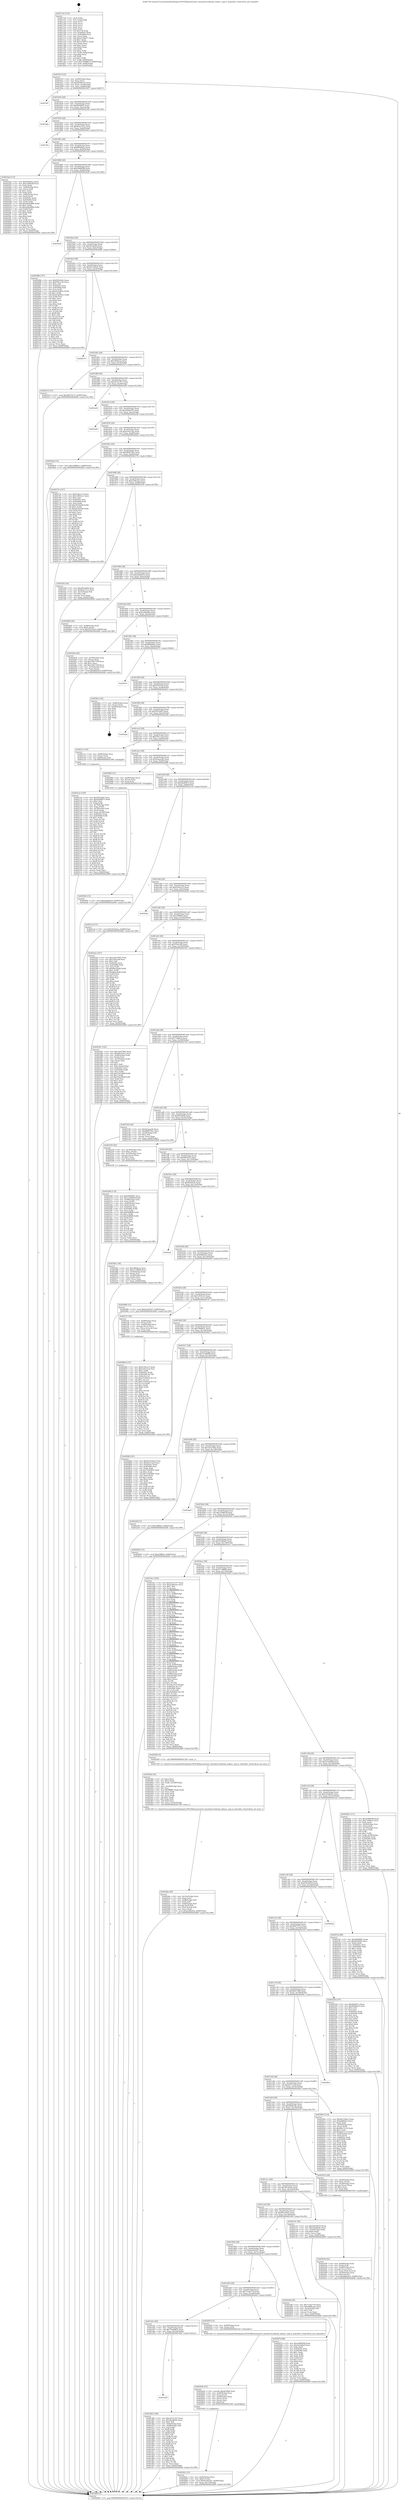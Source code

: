 digraph "0x4017a0" {
  label = "0x4017a0 (/mnt/c/Users/mathe/Desktop/tcc/POCII/binaries/extr_linuxdriversdmaat_hdmac_regs.h_chan2dev_Final-ollvm.out::main(0))"
  labelloc = "t"
  node[shape=record]

  Entry [label="",width=0.3,height=0.3,shape=circle,fillcolor=black,style=filled]
  "0x401814" [label="{
     0x401814 [32]\l
     | [instrs]\l
     &nbsp;&nbsp;0x401814 \<+6\>: mov -0x90(%rbp),%eax\l
     &nbsp;&nbsp;0x40181a \<+2\>: mov %eax,%ecx\l
     &nbsp;&nbsp;0x40181c \<+6\>: sub $0x8d3b5a3c,%ecx\l
     &nbsp;&nbsp;0x401822 \<+6\>: mov %eax,-0xa4(%rbp)\l
     &nbsp;&nbsp;0x401828 \<+6\>: mov %ecx,-0xa8(%rbp)\l
     &nbsp;&nbsp;0x40182e \<+6\>: je 0000000000401fd7 \<main+0x837\>\l
  }"]
  "0x401fd7" [label="{
     0x401fd7\l
  }", style=dashed]
  "0x401834" [label="{
     0x401834 [28]\l
     | [instrs]\l
     &nbsp;&nbsp;0x401834 \<+5\>: jmp 0000000000401839 \<main+0x99\>\l
     &nbsp;&nbsp;0x401839 \<+6\>: mov -0xa4(%rbp),%eax\l
     &nbsp;&nbsp;0x40183f \<+5\>: sub $0x940f49f1,%eax\l
     &nbsp;&nbsp;0x401844 \<+6\>: mov %eax,-0xac(%rbp)\l
     &nbsp;&nbsp;0x40184a \<+6\>: je 0000000000402a9a \<main+0x12fa\>\l
  }"]
  Exit [label="",width=0.3,height=0.3,shape=circle,fillcolor=black,style=filled,peripheries=2]
  "0x402a9a" [label="{
     0x402a9a\l
  }", style=dashed]
  "0x401850" [label="{
     0x401850 [28]\l
     | [instrs]\l
     &nbsp;&nbsp;0x401850 \<+5\>: jmp 0000000000401855 \<main+0xb5\>\l
     &nbsp;&nbsp;0x401855 \<+6\>: mov -0xa4(%rbp),%eax\l
     &nbsp;&nbsp;0x40185b \<+5\>: sub $0x95ac72c2,%eax\l
     &nbsp;&nbsp;0x401860 \<+6\>: mov %eax,-0xb0(%rbp)\l
     &nbsp;&nbsp;0x401866 \<+6\>: je 0000000000401f4e \<main+0x7ae\>\l
  }"]
  "0x40299e" [label="{
     0x40299e [15]\l
     | [instrs]\l
     &nbsp;&nbsp;0x40299e \<+10\>: movl $0xedab6b10,-0x90(%rbp)\l
     &nbsp;&nbsp;0x4029a8 \<+5\>: jmp 0000000000402b99 \<main+0x13f9\>\l
  }"]
  "0x401f4e" [label="{
     0x401f4e\l
  }", style=dashed]
  "0x40186c" [label="{
     0x40186c [28]\l
     | [instrs]\l
     &nbsp;&nbsp;0x40186c \<+5\>: jmp 0000000000401871 \<main+0xd1\>\l
     &nbsp;&nbsp;0x401871 \<+6\>: mov -0xa4(%rbp),%eax\l
     &nbsp;&nbsp;0x401877 \<+5\>: sub $0x9f048ac2,%eax\l
     &nbsp;&nbsp;0x40187c \<+6\>: mov %eax,-0xb4(%rbp)\l
     &nbsp;&nbsp;0x401882 \<+6\>: je 00000000004025ad \<main+0xe0d\>\l
  }"]
  "0x40280b" [label="{
     0x40280b [153]\l
     | [instrs]\l
     &nbsp;&nbsp;0x40280b \<+5\>: mov $0xfc24e1e3,%edx\l
     &nbsp;&nbsp;0x402810 \<+5\>: mov $0xce0a15aa,%esi\l
     &nbsp;&nbsp;0x402815 \<+3\>: mov $0x1,%r8b\l
     &nbsp;&nbsp;0x402818 \<+8\>: mov 0x40505c,%r9d\l
     &nbsp;&nbsp;0x402820 \<+8\>: mov 0x405060,%r10d\l
     &nbsp;&nbsp;0x402828 \<+3\>: mov %r9d,%r11d\l
     &nbsp;&nbsp;0x40282b \<+7\>: sub $0xa7530b3a,%r11d\l
     &nbsp;&nbsp;0x402832 \<+4\>: sub $0x1,%r11d\l
     &nbsp;&nbsp;0x402836 \<+7\>: add $0xa7530b3a,%r11d\l
     &nbsp;&nbsp;0x40283d \<+4\>: imul %r11d,%r9d\l
     &nbsp;&nbsp;0x402841 \<+4\>: and $0x1,%r9d\l
     &nbsp;&nbsp;0x402845 \<+4\>: cmp $0x0,%r9d\l
     &nbsp;&nbsp;0x402849 \<+3\>: sete %bl\l
     &nbsp;&nbsp;0x40284c \<+4\>: cmp $0xa,%r10d\l
     &nbsp;&nbsp;0x402850 \<+4\>: setl %r14b\l
     &nbsp;&nbsp;0x402854 \<+3\>: mov %bl,%r15b\l
     &nbsp;&nbsp;0x402857 \<+4\>: xor $0xff,%r15b\l
     &nbsp;&nbsp;0x40285b \<+3\>: mov %r14b,%r12b\l
     &nbsp;&nbsp;0x40285e \<+4\>: xor $0xff,%r12b\l
     &nbsp;&nbsp;0x402862 \<+4\>: xor $0x0,%r8b\l
     &nbsp;&nbsp;0x402866 \<+3\>: mov %r15b,%r13b\l
     &nbsp;&nbsp;0x402869 \<+4\>: and $0x0,%r13b\l
     &nbsp;&nbsp;0x40286d \<+3\>: and %r8b,%bl\l
     &nbsp;&nbsp;0x402870 \<+3\>: mov %r12b,%al\l
     &nbsp;&nbsp;0x402873 \<+2\>: and $0x0,%al\l
     &nbsp;&nbsp;0x402875 \<+3\>: and %r8b,%r14b\l
     &nbsp;&nbsp;0x402878 \<+3\>: or %bl,%r13b\l
     &nbsp;&nbsp;0x40287b \<+3\>: or %r14b,%al\l
     &nbsp;&nbsp;0x40287e \<+3\>: xor %al,%r13b\l
     &nbsp;&nbsp;0x402881 \<+3\>: or %r12b,%r15b\l
     &nbsp;&nbsp;0x402884 \<+4\>: xor $0xff,%r15b\l
     &nbsp;&nbsp;0x402888 \<+4\>: or $0x0,%r8b\l
     &nbsp;&nbsp;0x40288c \<+3\>: and %r8b,%r15b\l
     &nbsp;&nbsp;0x40288f \<+3\>: or %r15b,%r13b\l
     &nbsp;&nbsp;0x402892 \<+4\>: test $0x1,%r13b\l
     &nbsp;&nbsp;0x402896 \<+3\>: cmovne %esi,%edx\l
     &nbsp;&nbsp;0x402899 \<+6\>: mov %edx,-0x90(%rbp)\l
     &nbsp;&nbsp;0x40289f \<+5\>: jmp 0000000000402b99 \<main+0x13f9\>\l
  }"]
  "0x4025ad" [label="{
     0x4025ad [115]\l
     | [instrs]\l
     &nbsp;&nbsp;0x4025ad \<+5\>: mov $0x9e0041a,%eax\l
     &nbsp;&nbsp;0x4025b2 \<+5\>: mov $0x1efb834f,%ecx\l
     &nbsp;&nbsp;0x4025b7 \<+2\>: xor %edx,%edx\l
     &nbsp;&nbsp;0x4025b9 \<+4\>: mov -0x60(%rbp),%rsi\l
     &nbsp;&nbsp;0x4025bd \<+2\>: mov (%rsi),%edi\l
     &nbsp;&nbsp;0x4025bf \<+3\>: sub $0x1,%edx\l
     &nbsp;&nbsp;0x4025c2 \<+2\>: sub %edx,%edi\l
     &nbsp;&nbsp;0x4025c4 \<+4\>: mov -0x60(%rbp),%rsi\l
     &nbsp;&nbsp;0x4025c8 \<+2\>: mov %edi,(%rsi)\l
     &nbsp;&nbsp;0x4025ca \<+7\>: mov 0x40505c,%edx\l
     &nbsp;&nbsp;0x4025d1 \<+7\>: mov 0x405060,%edi\l
     &nbsp;&nbsp;0x4025d8 \<+3\>: mov %edx,%r8d\l
     &nbsp;&nbsp;0x4025db \<+7\>: add $0xad0eb889,%r8d\l
     &nbsp;&nbsp;0x4025e2 \<+4\>: sub $0x1,%r8d\l
     &nbsp;&nbsp;0x4025e6 \<+7\>: sub $0xad0eb889,%r8d\l
     &nbsp;&nbsp;0x4025ed \<+4\>: imul %r8d,%edx\l
     &nbsp;&nbsp;0x4025f1 \<+3\>: and $0x1,%edx\l
     &nbsp;&nbsp;0x4025f4 \<+3\>: cmp $0x0,%edx\l
     &nbsp;&nbsp;0x4025f7 \<+4\>: sete %r9b\l
     &nbsp;&nbsp;0x4025fb \<+3\>: cmp $0xa,%edi\l
     &nbsp;&nbsp;0x4025fe \<+4\>: setl %r10b\l
     &nbsp;&nbsp;0x402602 \<+3\>: mov %r9b,%r11b\l
     &nbsp;&nbsp;0x402605 \<+3\>: and %r10b,%r11b\l
     &nbsp;&nbsp;0x402608 \<+3\>: xor %r10b,%r9b\l
     &nbsp;&nbsp;0x40260b \<+3\>: or %r9b,%r11b\l
     &nbsp;&nbsp;0x40260e \<+4\>: test $0x1,%r11b\l
     &nbsp;&nbsp;0x402612 \<+3\>: cmovne %ecx,%eax\l
     &nbsp;&nbsp;0x402615 \<+6\>: mov %eax,-0x90(%rbp)\l
     &nbsp;&nbsp;0x40261b \<+5\>: jmp 0000000000402b99 \<main+0x13f9\>\l
  }"]
  "0x401888" [label="{
     0x401888 [28]\l
     | [instrs]\l
     &nbsp;&nbsp;0x401888 \<+5\>: jmp 000000000040188d \<main+0xed\>\l
     &nbsp;&nbsp;0x40188d \<+6\>: mov -0xa4(%rbp),%eax\l
     &nbsp;&nbsp;0x401893 \<+5\>: sub $0xa588839f,%eax\l
     &nbsp;&nbsp;0x401898 \<+6\>: mov %eax,-0xb8(%rbp)\l
     &nbsp;&nbsp;0x40189e \<+6\>: je 0000000000402b26 \<main+0x1386\>\l
  }"]
  "0x40265c" [label="{
     0x40265c [31]\l
     | [instrs]\l
     &nbsp;&nbsp;0x40265c \<+4\>: mov -0x40(%rbp),%rcx\l
     &nbsp;&nbsp;0x402660 \<+6\>: movl $0x0,(%rcx)\l
     &nbsp;&nbsp;0x402666 \<+10\>: movl $0x6ca05247,-0x90(%rbp)\l
     &nbsp;&nbsp;0x402670 \<+6\>: mov %eax,-0x170(%rbp)\l
     &nbsp;&nbsp;0x402676 \<+5\>: jmp 0000000000402b99 \<main+0x13f9\>\l
  }"]
  "0x402b26" [label="{
     0x402b26\l
  }", style=dashed]
  "0x4018a4" [label="{
     0x4018a4 [28]\l
     | [instrs]\l
     &nbsp;&nbsp;0x4018a4 \<+5\>: jmp 00000000004018a9 \<main+0x109\>\l
     &nbsp;&nbsp;0x4018a9 \<+6\>: mov -0xa4(%rbp),%eax\l
     &nbsp;&nbsp;0x4018af \<+5\>: sub $0xaf5e4e94,%eax\l
     &nbsp;&nbsp;0x4018b4 \<+6\>: mov %eax,-0xbc(%rbp)\l
     &nbsp;&nbsp;0x4018ba \<+6\>: je 000000000040208b \<main+0x8eb\>\l
  }"]
  "0x40263b" [label="{
     0x40263b [33]\l
     | [instrs]\l
     &nbsp;&nbsp;0x40263b \<+10\>: movabs $0x4030b6,%rdi\l
     &nbsp;&nbsp;0x402645 \<+4\>: mov -0x48(%rbp),%rcx\l
     &nbsp;&nbsp;0x402649 \<+3\>: mov %rax,(%rcx)\l
     &nbsp;&nbsp;0x40264c \<+4\>: mov -0x48(%rbp),%rax\l
     &nbsp;&nbsp;0x402650 \<+3\>: mov (%rax),%rax\l
     &nbsp;&nbsp;0x402653 \<+2\>: mov (%rax),%esi\l
     &nbsp;&nbsp;0x402655 \<+2\>: mov $0x0,%al\l
     &nbsp;&nbsp;0x402657 \<+5\>: call 0000000000401040 \<printf@plt\>\l
     | [calls]\l
     &nbsp;&nbsp;0x401040 \{1\} (unknown)\l
  }"]
  "0x40208b" [label="{
     0x40208b [147]\l
     | [instrs]\l
     &nbsp;&nbsp;0x40208b \<+5\>: mov $0xf3f224d2,%eax\l
     &nbsp;&nbsp;0x402090 \<+5\>: mov $0xf78c1ccb,%ecx\l
     &nbsp;&nbsp;0x402095 \<+2\>: mov $0x1,%dl\l
     &nbsp;&nbsp;0x402097 \<+7\>: mov 0x40505c,%esi\l
     &nbsp;&nbsp;0x40209e \<+7\>: mov 0x405060,%edi\l
     &nbsp;&nbsp;0x4020a5 \<+3\>: mov %esi,%r8d\l
     &nbsp;&nbsp;0x4020a8 \<+7\>: sub $0xd14ed03c,%r8d\l
     &nbsp;&nbsp;0x4020af \<+4\>: sub $0x1,%r8d\l
     &nbsp;&nbsp;0x4020b3 \<+7\>: add $0xd14ed03c,%r8d\l
     &nbsp;&nbsp;0x4020ba \<+4\>: imul %r8d,%esi\l
     &nbsp;&nbsp;0x4020be \<+3\>: and $0x1,%esi\l
     &nbsp;&nbsp;0x4020c1 \<+3\>: cmp $0x0,%esi\l
     &nbsp;&nbsp;0x4020c4 \<+4\>: sete %r9b\l
     &nbsp;&nbsp;0x4020c8 \<+3\>: cmp $0xa,%edi\l
     &nbsp;&nbsp;0x4020cb \<+4\>: setl %r10b\l
     &nbsp;&nbsp;0x4020cf \<+3\>: mov %r9b,%r11b\l
     &nbsp;&nbsp;0x4020d2 \<+4\>: xor $0xff,%r11b\l
     &nbsp;&nbsp;0x4020d6 \<+3\>: mov %r10b,%bl\l
     &nbsp;&nbsp;0x4020d9 \<+3\>: xor $0xff,%bl\l
     &nbsp;&nbsp;0x4020dc \<+3\>: xor $0x1,%dl\l
     &nbsp;&nbsp;0x4020df \<+3\>: mov %r11b,%r14b\l
     &nbsp;&nbsp;0x4020e2 \<+4\>: and $0xff,%r14b\l
     &nbsp;&nbsp;0x4020e6 \<+3\>: and %dl,%r9b\l
     &nbsp;&nbsp;0x4020e9 \<+3\>: mov %bl,%r15b\l
     &nbsp;&nbsp;0x4020ec \<+4\>: and $0xff,%r15b\l
     &nbsp;&nbsp;0x4020f0 \<+3\>: and %dl,%r10b\l
     &nbsp;&nbsp;0x4020f3 \<+3\>: or %r9b,%r14b\l
     &nbsp;&nbsp;0x4020f6 \<+3\>: or %r10b,%r15b\l
     &nbsp;&nbsp;0x4020f9 \<+3\>: xor %r15b,%r14b\l
     &nbsp;&nbsp;0x4020fc \<+3\>: or %bl,%r11b\l
     &nbsp;&nbsp;0x4020ff \<+4\>: xor $0xff,%r11b\l
     &nbsp;&nbsp;0x402103 \<+3\>: or $0x1,%dl\l
     &nbsp;&nbsp;0x402106 \<+3\>: and %dl,%r11b\l
     &nbsp;&nbsp;0x402109 \<+3\>: or %r11b,%r14b\l
     &nbsp;&nbsp;0x40210c \<+4\>: test $0x1,%r14b\l
     &nbsp;&nbsp;0x402110 \<+3\>: cmovne %ecx,%eax\l
     &nbsp;&nbsp;0x402113 \<+6\>: mov %eax,-0x90(%rbp)\l
     &nbsp;&nbsp;0x402119 \<+5\>: jmp 0000000000402b99 \<main+0x13f9\>\l
  }"]
  "0x4018c0" [label="{
     0x4018c0 [28]\l
     | [instrs]\l
     &nbsp;&nbsp;0x4018c0 \<+5\>: jmp 00000000004018c5 \<main+0x125\>\l
     &nbsp;&nbsp;0x4018c5 \<+6\>: mov -0xa4(%rbp),%eax\l
     &nbsp;&nbsp;0x4018cb \<+5\>: sub $0xbd132be3,%eax\l
     &nbsp;&nbsp;0x4018d0 \<+6\>: mov %eax,-0xc0(%rbp)\l
     &nbsp;&nbsp;0x4018d6 \<+6\>: je 0000000000402b74 \<main+0x13d4\>\l
  }"]
  "0x4024be" [label="{
     0x4024be [45]\l
     | [instrs]\l
     &nbsp;&nbsp;0x4024be \<+6\>: mov -0x16c(%rbp),%ecx\l
     &nbsp;&nbsp;0x4024c4 \<+3\>: imul %eax,%ecx\l
     &nbsp;&nbsp;0x4024c7 \<+4\>: mov -0x68(%rbp),%r8\l
     &nbsp;&nbsp;0x4024cb \<+3\>: mov (%r8),%r8\l
     &nbsp;&nbsp;0x4024ce \<+4\>: mov -0x60(%rbp),%r9\l
     &nbsp;&nbsp;0x4024d2 \<+3\>: movslq (%r9),%r9\l
     &nbsp;&nbsp;0x4024d5 \<+4\>: mov (%r8,%r9,8),%r8\l
     &nbsp;&nbsp;0x4024d9 \<+3\>: mov %ecx,(%r8)\l
     &nbsp;&nbsp;0x4024dc \<+10\>: movl $0xee08e85a,-0x90(%rbp)\l
     &nbsp;&nbsp;0x4024e6 \<+5\>: jmp 0000000000402b99 \<main+0x13f9\>\l
  }"]
  "0x402b74" [label="{
     0x402b74\l
  }", style=dashed]
  "0x4018dc" [label="{
     0x4018dc [28]\l
     | [instrs]\l
     &nbsp;&nbsp;0x4018dc \<+5\>: jmp 00000000004018e1 \<main+0x141\>\l
     &nbsp;&nbsp;0x4018e1 \<+6\>: mov -0xa4(%rbp),%eax\l
     &nbsp;&nbsp;0x4018e7 \<+5\>: sub $0xc8f2beca,%eax\l
     &nbsp;&nbsp;0x4018ec \<+6\>: mov %eax,-0xc4(%rbp)\l
     &nbsp;&nbsp;0x4018f2 \<+6\>: je 0000000000402515 \<main+0xd75\>\l
  }"]
  "0x40248a" [label="{
     0x40248a [52]\l
     | [instrs]\l
     &nbsp;&nbsp;0x40248a \<+2\>: xor %ecx,%ecx\l
     &nbsp;&nbsp;0x40248c \<+5\>: mov $0x2,%edx\l
     &nbsp;&nbsp;0x402491 \<+6\>: mov %edx,-0x168(%rbp)\l
     &nbsp;&nbsp;0x402497 \<+1\>: cltd\l
     &nbsp;&nbsp;0x402498 \<+6\>: mov -0x168(%rbp),%esi\l
     &nbsp;&nbsp;0x40249e \<+2\>: idiv %esi\l
     &nbsp;&nbsp;0x4024a0 \<+6\>: imul $0xfffffffe,%edx,%edx\l
     &nbsp;&nbsp;0x4024a6 \<+2\>: mov %ecx,%edi\l
     &nbsp;&nbsp;0x4024a8 \<+2\>: sub %edx,%edi\l
     &nbsp;&nbsp;0x4024aa \<+2\>: mov %ecx,%edx\l
     &nbsp;&nbsp;0x4024ac \<+3\>: sub $0x1,%edx\l
     &nbsp;&nbsp;0x4024af \<+2\>: add %edx,%edi\l
     &nbsp;&nbsp;0x4024b1 \<+2\>: sub %edi,%ecx\l
     &nbsp;&nbsp;0x4024b3 \<+6\>: mov %ecx,-0x16c(%rbp)\l
     &nbsp;&nbsp;0x4024b9 \<+5\>: call 0000000000401160 \<next_i\>\l
     | [calls]\l
     &nbsp;&nbsp;0x401160 \{1\} (/mnt/c/Users/mathe/Desktop/tcc/POCII/binaries/extr_linuxdriversdmaat_hdmac_regs.h_chan2dev_Final-ollvm.out::next_i)\l
  }"]
  "0x402515" [label="{
     0x402515 [15]\l
     | [instrs]\l
     &nbsp;&nbsp;0x402515 \<+10\>: movl $0x48675273,-0x90(%rbp)\l
     &nbsp;&nbsp;0x40251f \<+5\>: jmp 0000000000402b99 \<main+0x13f9\>\l
  }"]
  "0x4018f8" [label="{
     0x4018f8 [28]\l
     | [instrs]\l
     &nbsp;&nbsp;0x4018f8 \<+5\>: jmp 00000000004018fd \<main+0x15d\>\l
     &nbsp;&nbsp;0x4018fd \<+6\>: mov -0xa4(%rbp),%eax\l
     &nbsp;&nbsp;0x401903 \<+5\>: sub $0xc9151357,%eax\l
     &nbsp;&nbsp;0x401908 \<+6\>: mov %eax,-0xc8(%rbp)\l
     &nbsp;&nbsp;0x40190e \<+6\>: je 0000000000402a04 \<main+0x1264\>\l
  }"]
  "0x402436" [label="{
     0x402436 [43]\l
     | [instrs]\l
     &nbsp;&nbsp;0x402436 \<+4\>: mov -0x68(%rbp),%rdi\l
     &nbsp;&nbsp;0x40243a \<+3\>: mov (%rdi),%rdi\l
     &nbsp;&nbsp;0x40243d \<+4\>: mov -0x60(%rbp),%rcx\l
     &nbsp;&nbsp;0x402441 \<+3\>: movslq (%rcx),%rcx\l
     &nbsp;&nbsp;0x402444 \<+4\>: mov %rax,(%rdi,%rcx,8)\l
     &nbsp;&nbsp;0x402448 \<+4\>: mov -0x50(%rbp),%rax\l
     &nbsp;&nbsp;0x40244c \<+6\>: movl $0x0,(%rax)\l
     &nbsp;&nbsp;0x402452 \<+10\>: movl $0x88d3d10,-0x90(%rbp)\l
     &nbsp;&nbsp;0x40245c \<+5\>: jmp 0000000000402b99 \<main+0x13f9\>\l
  }"]
  "0x402a04" [label="{
     0x402a04\l
  }", style=dashed]
  "0x401914" [label="{
     0x401914 [28]\l
     | [instrs]\l
     &nbsp;&nbsp;0x401914 \<+5\>: jmp 0000000000401919 \<main+0x179\>\l
     &nbsp;&nbsp;0x401919 \<+6\>: mov -0xa4(%rbp),%eax\l
     &nbsp;&nbsp;0x40191f \<+5\>: sub $0xcb8dc05c,%eax\l
     &nbsp;&nbsp;0x401924 \<+6\>: mov %eax,-0xcc(%rbp)\l
     &nbsp;&nbsp;0x40192a \<+6\>: je 0000000000402a49 \<main+0x12a9\>\l
  }"]
  "0x40226d" [label="{
     0x40226d [114]\l
     | [instrs]\l
     &nbsp;&nbsp;0x40226d \<+5\>: mov $0x940f49f1,%ecx\l
     &nbsp;&nbsp;0x402272 \<+5\>: mov $0x1a3060bf,%edx\l
     &nbsp;&nbsp;0x402277 \<+4\>: mov -0x68(%rbp),%rdi\l
     &nbsp;&nbsp;0x40227b \<+3\>: mov %rax,(%rdi)\l
     &nbsp;&nbsp;0x40227e \<+4\>: mov -0x60(%rbp),%rax\l
     &nbsp;&nbsp;0x402282 \<+6\>: movl $0x0,(%rax)\l
     &nbsp;&nbsp;0x402288 \<+7\>: mov 0x40505c,%esi\l
     &nbsp;&nbsp;0x40228f \<+8\>: mov 0x405060,%r8d\l
     &nbsp;&nbsp;0x402297 \<+3\>: mov %esi,%r9d\l
     &nbsp;&nbsp;0x40229a \<+7\>: add $0x50dff4ff,%r9d\l
     &nbsp;&nbsp;0x4022a1 \<+4\>: sub $0x1,%r9d\l
     &nbsp;&nbsp;0x4022a5 \<+7\>: sub $0x50dff4ff,%r9d\l
     &nbsp;&nbsp;0x4022ac \<+4\>: imul %r9d,%esi\l
     &nbsp;&nbsp;0x4022b0 \<+3\>: and $0x1,%esi\l
     &nbsp;&nbsp;0x4022b3 \<+3\>: cmp $0x0,%esi\l
     &nbsp;&nbsp;0x4022b6 \<+4\>: sete %r10b\l
     &nbsp;&nbsp;0x4022ba \<+4\>: cmp $0xa,%r8d\l
     &nbsp;&nbsp;0x4022be \<+4\>: setl %r11b\l
     &nbsp;&nbsp;0x4022c2 \<+3\>: mov %r10b,%bl\l
     &nbsp;&nbsp;0x4022c5 \<+3\>: and %r11b,%bl\l
     &nbsp;&nbsp;0x4022c8 \<+3\>: xor %r11b,%r10b\l
     &nbsp;&nbsp;0x4022cb \<+3\>: or %r10b,%bl\l
     &nbsp;&nbsp;0x4022ce \<+3\>: test $0x1,%bl\l
     &nbsp;&nbsp;0x4022d1 \<+3\>: cmovne %edx,%ecx\l
     &nbsp;&nbsp;0x4022d4 \<+6\>: mov %ecx,-0x90(%rbp)\l
     &nbsp;&nbsp;0x4022da \<+5\>: jmp 0000000000402b99 \<main+0x13f9\>\l
  }"]
  "0x402a49" [label="{
     0x402a49\l
  }", style=dashed]
  "0x401930" [label="{
     0x401930 [28]\l
     | [instrs]\l
     &nbsp;&nbsp;0x401930 \<+5\>: jmp 0000000000401935 \<main+0x195\>\l
     &nbsp;&nbsp;0x401935 \<+6\>: mov -0xa4(%rbp),%eax\l
     &nbsp;&nbsp;0x40193b \<+5\>: sub $0xce0a15aa,%eax\l
     &nbsp;&nbsp;0x401940 \<+6\>: mov %eax,-0xd0(%rbp)\l
     &nbsp;&nbsp;0x401946 \<+6\>: je 00000000004028a4 \<main+0x1104\>\l
  }"]
  "0x40212e" [label="{
     0x40212e [159]\l
     | [instrs]\l
     &nbsp;&nbsp;0x40212e \<+5\>: mov $0xf3f224d2,%ecx\l
     &nbsp;&nbsp;0x402133 \<+5\>: mov $0xfabd9873,%edx\l
     &nbsp;&nbsp;0x402138 \<+3\>: mov $0x1,%sil\l
     &nbsp;&nbsp;0x40213b \<+3\>: xor %r8d,%r8d\l
     &nbsp;&nbsp;0x40213e \<+4\>: mov -0x78(%rbp),%rdi\l
     &nbsp;&nbsp;0x402142 \<+2\>: mov %eax,(%rdi)\l
     &nbsp;&nbsp;0x402144 \<+4\>: mov -0x78(%rbp),%rdi\l
     &nbsp;&nbsp;0x402148 \<+2\>: mov (%rdi),%eax\l
     &nbsp;&nbsp;0x40214a \<+3\>: mov %eax,-0x30(%rbp)\l
     &nbsp;&nbsp;0x40214d \<+7\>: mov 0x40505c,%eax\l
     &nbsp;&nbsp;0x402154 \<+8\>: mov 0x405060,%r9d\l
     &nbsp;&nbsp;0x40215c \<+4\>: sub $0x1,%r8d\l
     &nbsp;&nbsp;0x402160 \<+3\>: mov %eax,%r10d\l
     &nbsp;&nbsp;0x402163 \<+3\>: add %r8d,%r10d\l
     &nbsp;&nbsp;0x402166 \<+4\>: imul %r10d,%eax\l
     &nbsp;&nbsp;0x40216a \<+3\>: and $0x1,%eax\l
     &nbsp;&nbsp;0x40216d \<+3\>: cmp $0x0,%eax\l
     &nbsp;&nbsp;0x402170 \<+4\>: sete %r11b\l
     &nbsp;&nbsp;0x402174 \<+4\>: cmp $0xa,%r9d\l
     &nbsp;&nbsp;0x402178 \<+3\>: setl %bl\l
     &nbsp;&nbsp;0x40217b \<+3\>: mov %r11b,%r14b\l
     &nbsp;&nbsp;0x40217e \<+4\>: xor $0xff,%r14b\l
     &nbsp;&nbsp;0x402182 \<+3\>: mov %bl,%r15b\l
     &nbsp;&nbsp;0x402185 \<+4\>: xor $0xff,%r15b\l
     &nbsp;&nbsp;0x402189 \<+4\>: xor $0x0,%sil\l
     &nbsp;&nbsp;0x40218d \<+3\>: mov %r14b,%r12b\l
     &nbsp;&nbsp;0x402190 \<+4\>: and $0x0,%r12b\l
     &nbsp;&nbsp;0x402194 \<+3\>: and %sil,%r11b\l
     &nbsp;&nbsp;0x402197 \<+3\>: mov %r15b,%r13b\l
     &nbsp;&nbsp;0x40219a \<+4\>: and $0x0,%r13b\l
     &nbsp;&nbsp;0x40219e \<+3\>: and %sil,%bl\l
     &nbsp;&nbsp;0x4021a1 \<+3\>: or %r11b,%r12b\l
     &nbsp;&nbsp;0x4021a4 \<+3\>: or %bl,%r13b\l
     &nbsp;&nbsp;0x4021a7 \<+3\>: xor %r13b,%r12b\l
     &nbsp;&nbsp;0x4021aa \<+3\>: or %r15b,%r14b\l
     &nbsp;&nbsp;0x4021ad \<+4\>: xor $0xff,%r14b\l
     &nbsp;&nbsp;0x4021b1 \<+4\>: or $0x0,%sil\l
     &nbsp;&nbsp;0x4021b5 \<+3\>: and %sil,%r14b\l
     &nbsp;&nbsp;0x4021b8 \<+3\>: or %r14b,%r12b\l
     &nbsp;&nbsp;0x4021bb \<+4\>: test $0x1,%r12b\l
     &nbsp;&nbsp;0x4021bf \<+3\>: cmovne %edx,%ecx\l
     &nbsp;&nbsp;0x4021c2 \<+6\>: mov %ecx,-0x90(%rbp)\l
     &nbsp;&nbsp;0x4021c8 \<+5\>: jmp 0000000000402b99 \<main+0x13f9\>\l
  }"]
  "0x4028a4" [label="{
     0x4028a4 [15]\l
     | [instrs]\l
     &nbsp;&nbsp;0x4028a4 \<+10\>: movl $0x190f9ecc,-0x90(%rbp)\l
     &nbsp;&nbsp;0x4028ae \<+5\>: jmp 0000000000402b99 \<main+0x13f9\>\l
  }"]
  "0x40194c" [label="{
     0x40194c [28]\l
     | [instrs]\l
     &nbsp;&nbsp;0x40194c \<+5\>: jmp 0000000000401951 \<main+0x1b1\>\l
     &nbsp;&nbsp;0x401951 \<+6\>: mov -0xa4(%rbp),%eax\l
     &nbsp;&nbsp;0x401957 \<+5\>: sub $0xd806792c,%eax\l
     &nbsp;&nbsp;0x40195c \<+6\>: mov %eax,-0xd4(%rbp)\l
     &nbsp;&nbsp;0x401962 \<+6\>: je 000000000040275e \<main+0xfbe\>\l
  }"]
  "0x4017a0" [label="{
     0x4017a0 [116]\l
     | [instrs]\l
     &nbsp;&nbsp;0x4017a0 \<+1\>: push %rbp\l
     &nbsp;&nbsp;0x4017a1 \<+3\>: mov %rsp,%rbp\l
     &nbsp;&nbsp;0x4017a4 \<+2\>: push %r15\l
     &nbsp;&nbsp;0x4017a6 \<+2\>: push %r14\l
     &nbsp;&nbsp;0x4017a8 \<+2\>: push %r13\l
     &nbsp;&nbsp;0x4017aa \<+2\>: push %r12\l
     &nbsp;&nbsp;0x4017ac \<+1\>: push %rbx\l
     &nbsp;&nbsp;0x4017ad \<+7\>: sub $0x178,%rsp\l
     &nbsp;&nbsp;0x4017b4 \<+7\>: mov 0x40505c,%eax\l
     &nbsp;&nbsp;0x4017bb \<+7\>: mov 0x405060,%ecx\l
     &nbsp;&nbsp;0x4017c2 \<+2\>: mov %eax,%edx\l
     &nbsp;&nbsp;0x4017c4 \<+6\>: add $0xca7b6d71,%edx\l
     &nbsp;&nbsp;0x4017ca \<+3\>: sub $0x1,%edx\l
     &nbsp;&nbsp;0x4017cd \<+6\>: sub $0xca7b6d71,%edx\l
     &nbsp;&nbsp;0x4017d3 \<+3\>: imul %edx,%eax\l
     &nbsp;&nbsp;0x4017d6 \<+3\>: and $0x1,%eax\l
     &nbsp;&nbsp;0x4017d9 \<+3\>: cmp $0x0,%eax\l
     &nbsp;&nbsp;0x4017dc \<+4\>: sete %r8b\l
     &nbsp;&nbsp;0x4017e0 \<+4\>: and $0x1,%r8b\l
     &nbsp;&nbsp;0x4017e4 \<+7\>: mov %r8b,-0x8a(%rbp)\l
     &nbsp;&nbsp;0x4017eb \<+3\>: cmp $0xa,%ecx\l
     &nbsp;&nbsp;0x4017ee \<+4\>: setl %r8b\l
     &nbsp;&nbsp;0x4017f2 \<+4\>: and $0x1,%r8b\l
     &nbsp;&nbsp;0x4017f6 \<+7\>: mov %r8b,-0x89(%rbp)\l
     &nbsp;&nbsp;0x4017fd \<+10\>: movl $0x75d48870,-0x90(%rbp)\l
     &nbsp;&nbsp;0x401807 \<+6\>: mov %edi,-0x94(%rbp)\l
     &nbsp;&nbsp;0x40180d \<+7\>: mov %rsi,-0xa0(%rbp)\l
  }"]
  "0x40275e" [label="{
     0x40275e [147]\l
     | [instrs]\l
     &nbsp;&nbsp;0x40275e \<+5\>: mov $0xfc24e1e3,%eax\l
     &nbsp;&nbsp;0x402763 \<+5\>: mov $0x12f051ec,%ecx\l
     &nbsp;&nbsp;0x402768 \<+2\>: mov $0x1,%dl\l
     &nbsp;&nbsp;0x40276a \<+7\>: mov 0x40505c,%esi\l
     &nbsp;&nbsp;0x402771 \<+7\>: mov 0x405060,%edi\l
     &nbsp;&nbsp;0x402778 \<+3\>: mov %esi,%r8d\l
     &nbsp;&nbsp;0x40277b \<+7\>: add $0x2619a04f,%r8d\l
     &nbsp;&nbsp;0x402782 \<+4\>: sub $0x1,%r8d\l
     &nbsp;&nbsp;0x402786 \<+7\>: sub $0x2619a04f,%r8d\l
     &nbsp;&nbsp;0x40278d \<+4\>: imul %r8d,%esi\l
     &nbsp;&nbsp;0x402791 \<+3\>: and $0x1,%esi\l
     &nbsp;&nbsp;0x402794 \<+3\>: cmp $0x0,%esi\l
     &nbsp;&nbsp;0x402797 \<+4\>: sete %r9b\l
     &nbsp;&nbsp;0x40279b \<+3\>: cmp $0xa,%edi\l
     &nbsp;&nbsp;0x40279e \<+4\>: setl %r10b\l
     &nbsp;&nbsp;0x4027a2 \<+3\>: mov %r9b,%r11b\l
     &nbsp;&nbsp;0x4027a5 \<+4\>: xor $0xff,%r11b\l
     &nbsp;&nbsp;0x4027a9 \<+3\>: mov %r10b,%bl\l
     &nbsp;&nbsp;0x4027ac \<+3\>: xor $0xff,%bl\l
     &nbsp;&nbsp;0x4027af \<+3\>: xor $0x0,%dl\l
     &nbsp;&nbsp;0x4027b2 \<+3\>: mov %r11b,%r14b\l
     &nbsp;&nbsp;0x4027b5 \<+4\>: and $0x0,%r14b\l
     &nbsp;&nbsp;0x4027b9 \<+3\>: and %dl,%r9b\l
     &nbsp;&nbsp;0x4027bc \<+3\>: mov %bl,%r15b\l
     &nbsp;&nbsp;0x4027bf \<+4\>: and $0x0,%r15b\l
     &nbsp;&nbsp;0x4027c3 \<+3\>: and %dl,%r10b\l
     &nbsp;&nbsp;0x4027c6 \<+3\>: or %r9b,%r14b\l
     &nbsp;&nbsp;0x4027c9 \<+3\>: or %r10b,%r15b\l
     &nbsp;&nbsp;0x4027cc \<+3\>: xor %r15b,%r14b\l
     &nbsp;&nbsp;0x4027cf \<+3\>: or %bl,%r11b\l
     &nbsp;&nbsp;0x4027d2 \<+4\>: xor $0xff,%r11b\l
     &nbsp;&nbsp;0x4027d6 \<+3\>: or $0x0,%dl\l
     &nbsp;&nbsp;0x4027d9 \<+3\>: and %dl,%r11b\l
     &nbsp;&nbsp;0x4027dc \<+3\>: or %r11b,%r14b\l
     &nbsp;&nbsp;0x4027df \<+4\>: test $0x1,%r14b\l
     &nbsp;&nbsp;0x4027e3 \<+3\>: cmovne %ecx,%eax\l
     &nbsp;&nbsp;0x4027e6 \<+6\>: mov %eax,-0x90(%rbp)\l
     &nbsp;&nbsp;0x4027ec \<+5\>: jmp 0000000000402b99 \<main+0x13f9\>\l
  }"]
  "0x401968" [label="{
     0x401968 [28]\l
     | [instrs]\l
     &nbsp;&nbsp;0x401968 \<+5\>: jmp 000000000040196d \<main+0x1cd\>\l
     &nbsp;&nbsp;0x40196d \<+6\>: mov -0xa4(%rbp),%eax\l
     &nbsp;&nbsp;0x401973 \<+5\>: sub $0xe3d9caec,%eax\l
     &nbsp;&nbsp;0x401978 \<+6\>: mov %eax,-0xd8(%rbp)\l
     &nbsp;&nbsp;0x40197e \<+6\>: je 0000000000401f30 \<main+0x790\>\l
  }"]
  "0x402b99" [label="{
     0x402b99 [5]\l
     | [instrs]\l
     &nbsp;&nbsp;0x402b99 \<+5\>: jmp 0000000000401814 \<main+0x74\>\l
  }"]
  "0x401f30" [label="{
     0x401f30 [30]\l
     | [instrs]\l
     &nbsp;&nbsp;0x401f30 \<+5\>: mov $0xaf5e4e94,%eax\l
     &nbsp;&nbsp;0x401f35 \<+5\>: mov $0x95ac72c2,%ecx\l
     &nbsp;&nbsp;0x401f3a \<+3\>: mov -0x31(%rbp),%dl\l
     &nbsp;&nbsp;0x401f3d \<+3\>: test $0x1,%dl\l
     &nbsp;&nbsp;0x401f40 \<+3\>: cmovne %ecx,%eax\l
     &nbsp;&nbsp;0x401f43 \<+6\>: mov %eax,-0x90(%rbp)\l
     &nbsp;&nbsp;0x401f49 \<+5\>: jmp 0000000000402b99 \<main+0x13f9\>\l
  }"]
  "0x401984" [label="{
     0x401984 [28]\l
     | [instrs]\l
     &nbsp;&nbsp;0x401984 \<+5\>: jmp 0000000000401989 \<main+0x1e9\>\l
     &nbsp;&nbsp;0x401989 \<+6\>: mov -0xa4(%rbp),%eax\l
     &nbsp;&nbsp;0x40198f \<+5\>: sub $0xedab6b10,%eax\l
     &nbsp;&nbsp;0x401994 \<+6\>: mov %eax,-0xdc(%rbp)\l
     &nbsp;&nbsp;0x40199a \<+6\>: je 00000000004029d0 \<main+0x1230\>\l
  }"]
  "0x401d58" [label="{
     0x401d58\l
  }", style=dashed]
  "0x4029d0" [label="{
     0x4029d0 [28]\l
     | [instrs]\l
     &nbsp;&nbsp;0x4029d0 \<+7\>: mov -0x88(%rbp),%rax\l
     &nbsp;&nbsp;0x4029d7 \<+6\>: movl $0x0,(%rax)\l
     &nbsp;&nbsp;0x4029dd \<+10\>: movl $0xf1f333cd,-0x90(%rbp)\l
     &nbsp;&nbsp;0x4029e7 \<+5\>: jmp 0000000000402b99 \<main+0x13f9\>\l
  }"]
  "0x4019a0" [label="{
     0x4019a0 [28]\l
     | [instrs]\l
     &nbsp;&nbsp;0x4019a0 \<+5\>: jmp 00000000004019a5 \<main+0x205\>\l
     &nbsp;&nbsp;0x4019a5 \<+6\>: mov -0xa4(%rbp),%eax\l
     &nbsp;&nbsp;0x4019ab \<+5\>: sub $0xee08e85a,%eax\l
     &nbsp;&nbsp;0x4019b0 \<+6\>: mov %eax,-0xe0(%rbp)\l
     &nbsp;&nbsp;0x4019b6 \<+6\>: je 00000000004024eb \<main+0xd4b\>\l
  }"]
  "0x401d62" [label="{
     0x401d62 [106]\l
     | [instrs]\l
     &nbsp;&nbsp;0x401d62 \<+5\>: mov $0xc9151357,%eax\l
     &nbsp;&nbsp;0x401d67 \<+5\>: mov $0x20cdf2d5,%ecx\l
     &nbsp;&nbsp;0x401d6c \<+2\>: mov $0x1,%dl\l
     &nbsp;&nbsp;0x401d6e \<+7\>: mov -0x8a(%rbp),%sil\l
     &nbsp;&nbsp;0x401d75 \<+7\>: mov -0x89(%rbp),%dil\l
     &nbsp;&nbsp;0x401d7c \<+3\>: mov %sil,%r8b\l
     &nbsp;&nbsp;0x401d7f \<+4\>: xor $0xff,%r8b\l
     &nbsp;&nbsp;0x401d83 \<+3\>: mov %dil,%r9b\l
     &nbsp;&nbsp;0x401d86 \<+4\>: xor $0xff,%r9b\l
     &nbsp;&nbsp;0x401d8a \<+3\>: xor $0x1,%dl\l
     &nbsp;&nbsp;0x401d8d \<+3\>: mov %r8b,%r10b\l
     &nbsp;&nbsp;0x401d90 \<+4\>: and $0xff,%r10b\l
     &nbsp;&nbsp;0x401d94 \<+3\>: and %dl,%sil\l
     &nbsp;&nbsp;0x401d97 \<+3\>: mov %r9b,%r11b\l
     &nbsp;&nbsp;0x401d9a \<+4\>: and $0xff,%r11b\l
     &nbsp;&nbsp;0x401d9e \<+3\>: and %dl,%dil\l
     &nbsp;&nbsp;0x401da1 \<+3\>: or %sil,%r10b\l
     &nbsp;&nbsp;0x401da4 \<+3\>: or %dil,%r11b\l
     &nbsp;&nbsp;0x401da7 \<+3\>: xor %r11b,%r10b\l
     &nbsp;&nbsp;0x401daa \<+3\>: or %r9b,%r8b\l
     &nbsp;&nbsp;0x401dad \<+4\>: xor $0xff,%r8b\l
     &nbsp;&nbsp;0x401db1 \<+3\>: or $0x1,%dl\l
     &nbsp;&nbsp;0x401db4 \<+3\>: and %dl,%r8b\l
     &nbsp;&nbsp;0x401db7 \<+3\>: or %r8b,%r10b\l
     &nbsp;&nbsp;0x401dba \<+4\>: test $0x1,%r10b\l
     &nbsp;&nbsp;0x401dbe \<+3\>: cmovne %ecx,%eax\l
     &nbsp;&nbsp;0x401dc1 \<+6\>: mov %eax,-0x90(%rbp)\l
     &nbsp;&nbsp;0x401dc7 \<+5\>: jmp 0000000000402b99 \<main+0x13f9\>\l
  }"]
  "0x4024eb" [label="{
     0x4024eb [42]\l
     | [instrs]\l
     &nbsp;&nbsp;0x4024eb \<+4\>: mov -0x50(%rbp),%rax\l
     &nbsp;&nbsp;0x4024ef \<+2\>: mov (%rax),%ecx\l
     &nbsp;&nbsp;0x4024f1 \<+6\>: sub $0x1581718f,%ecx\l
     &nbsp;&nbsp;0x4024f7 \<+3\>: add $0x1,%ecx\l
     &nbsp;&nbsp;0x4024fa \<+6\>: add $0x1581718f,%ecx\l
     &nbsp;&nbsp;0x402500 \<+4\>: mov -0x50(%rbp),%rax\l
     &nbsp;&nbsp;0x402504 \<+2\>: mov %ecx,(%rax)\l
     &nbsp;&nbsp;0x402506 \<+10\>: movl $0x88d3d10,-0x90(%rbp)\l
     &nbsp;&nbsp;0x402510 \<+5\>: jmp 0000000000402b99 \<main+0x13f9\>\l
  }"]
  "0x4019bc" [label="{
     0x4019bc [28]\l
     | [instrs]\l
     &nbsp;&nbsp;0x4019bc \<+5\>: jmp 00000000004019c1 \<main+0x221\>\l
     &nbsp;&nbsp;0x4019c1 \<+6\>: mov -0xa4(%rbp),%eax\l
     &nbsp;&nbsp;0x4019c7 \<+5\>: sub $0xf08b8bce,%eax\l
     &nbsp;&nbsp;0x4019cc \<+6\>: mov %eax,-0xe4(%rbp)\l
     &nbsp;&nbsp;0x4019d2 \<+6\>: je 000000000040207c \<main+0x8dc\>\l
  }"]
  "0x401d3c" [label="{
     0x401d3c [28]\l
     | [instrs]\l
     &nbsp;&nbsp;0x401d3c \<+5\>: jmp 0000000000401d41 \<main+0x5a1\>\l
     &nbsp;&nbsp;0x401d41 \<+6\>: mov -0xa4(%rbp),%eax\l
     &nbsp;&nbsp;0x401d47 \<+5\>: sub $0x75d48870,%eax\l
     &nbsp;&nbsp;0x401d4c \<+6\>: mov %eax,-0x164(%rbp)\l
     &nbsp;&nbsp;0x401d52 \<+6\>: je 0000000000401d62 \<main+0x5c2\>\l
  }"]
  "0x40207c" [label="{
     0x40207c\l
  }", style=dashed]
  "0x4019d8" [label="{
     0x4019d8 [28]\l
     | [instrs]\l
     &nbsp;&nbsp;0x4019d8 \<+5\>: jmp 00000000004019dd \<main+0x23d\>\l
     &nbsp;&nbsp;0x4019dd \<+6\>: mov -0xa4(%rbp),%eax\l
     &nbsp;&nbsp;0x4019e3 \<+5\>: sub $0xf1f333cd,%eax\l
     &nbsp;&nbsp;0x4019e8 \<+6\>: mov %eax,-0xe8(%rbp)\l
     &nbsp;&nbsp;0x4019ee \<+6\>: je 00000000004029ec \<main+0x124c\>\l
  }"]
  "0x40262f" [label="{
     0x40262f [12]\l
     | [instrs]\l
     &nbsp;&nbsp;0x40262f \<+4\>: mov -0x68(%rbp),%rax\l
     &nbsp;&nbsp;0x402633 \<+3\>: mov (%rax),%rdi\l
     &nbsp;&nbsp;0x402636 \<+5\>: call 00000000004015e0 \<chan2dev\>\l
     | [calls]\l
     &nbsp;&nbsp;0x4015e0 \{1\} (/mnt/c/Users/mathe/Desktop/tcc/POCII/binaries/extr_linuxdriversdmaat_hdmac_regs.h_chan2dev_Final-ollvm.out::chan2dev)\l
  }"]
  "0x4029ec" [label="{
     0x4029ec [24]\l
     | [instrs]\l
     &nbsp;&nbsp;0x4029ec \<+7\>: mov -0x88(%rbp),%rax\l
     &nbsp;&nbsp;0x4029f3 \<+2\>: mov (%rax),%eax\l
     &nbsp;&nbsp;0x4029f5 \<+4\>: lea -0x28(%rbp),%rsp\l
     &nbsp;&nbsp;0x4029f9 \<+1\>: pop %rbx\l
     &nbsp;&nbsp;0x4029fa \<+2\>: pop %r12\l
     &nbsp;&nbsp;0x4029fc \<+2\>: pop %r13\l
     &nbsp;&nbsp;0x4029fe \<+2\>: pop %r14\l
     &nbsp;&nbsp;0x402a00 \<+2\>: pop %r15\l
     &nbsp;&nbsp;0x402a02 \<+1\>: pop %rbp\l
     &nbsp;&nbsp;0x402a03 \<+1\>: ret\l
  }"]
  "0x4019f4" [label="{
     0x4019f4 [28]\l
     | [instrs]\l
     &nbsp;&nbsp;0x4019f4 \<+5\>: jmp 00000000004019f9 \<main+0x259\>\l
     &nbsp;&nbsp;0x4019f9 \<+6\>: mov -0xa4(%rbp),%eax\l
     &nbsp;&nbsp;0x4019ff \<+5\>: sub $0xf3f224d2,%eax\l
     &nbsp;&nbsp;0x401a04 \<+6\>: mov %eax,-0xec(%rbp)\l
     &nbsp;&nbsp;0x401a0a \<+6\>: je 0000000000402a6a \<main+0x12ca\>\l
  }"]
  "0x401d20" [label="{
     0x401d20 [28]\l
     | [instrs]\l
     &nbsp;&nbsp;0x401d20 \<+5\>: jmp 0000000000401d25 \<main+0x585\>\l
     &nbsp;&nbsp;0x401d25 \<+6\>: mov -0xa4(%rbp),%eax\l
     &nbsp;&nbsp;0x401d2b \<+5\>: sub $0x733ee779,%eax\l
     &nbsp;&nbsp;0x401d30 \<+6\>: mov %eax,-0x160(%rbp)\l
     &nbsp;&nbsp;0x401d36 \<+6\>: je 000000000040262f \<main+0xe8f\>\l
  }"]
  "0x402a6a" [label="{
     0x402a6a\l
  }", style=dashed]
  "0x401a10" [label="{
     0x401a10 [28]\l
     | [instrs]\l
     &nbsp;&nbsp;0x401a10 \<+5\>: jmp 0000000000401a15 \<main+0x275\>\l
     &nbsp;&nbsp;0x401a15 \<+6\>: mov -0xa4(%rbp),%eax\l
     &nbsp;&nbsp;0x401a1b \<+5\>: sub $0xf78c1ccb,%eax\l
     &nbsp;&nbsp;0x401a20 \<+6\>: mov %eax,-0xf0(%rbp)\l
     &nbsp;&nbsp;0x401a26 \<+6\>: je 000000000040211e \<main+0x97e\>\l
  }"]
  "0x40267b" [label="{
     0x40267b [86]\l
     | [instrs]\l
     &nbsp;&nbsp;0x40267b \<+5\>: mov $0xa588839f,%eax\l
     &nbsp;&nbsp;0x402680 \<+5\>: mov $0x3a3efda9,%ecx\l
     &nbsp;&nbsp;0x402685 \<+2\>: xor %edx,%edx\l
     &nbsp;&nbsp;0x402687 \<+7\>: mov 0x40505c,%esi\l
     &nbsp;&nbsp;0x40268e \<+7\>: mov 0x405060,%edi\l
     &nbsp;&nbsp;0x402695 \<+3\>: sub $0x1,%edx\l
     &nbsp;&nbsp;0x402698 \<+3\>: mov %esi,%r8d\l
     &nbsp;&nbsp;0x40269b \<+3\>: add %edx,%r8d\l
     &nbsp;&nbsp;0x40269e \<+4\>: imul %r8d,%esi\l
     &nbsp;&nbsp;0x4026a2 \<+3\>: and $0x1,%esi\l
     &nbsp;&nbsp;0x4026a5 \<+3\>: cmp $0x0,%esi\l
     &nbsp;&nbsp;0x4026a8 \<+4\>: sete %r9b\l
     &nbsp;&nbsp;0x4026ac \<+3\>: cmp $0xa,%edi\l
     &nbsp;&nbsp;0x4026af \<+4\>: setl %r10b\l
     &nbsp;&nbsp;0x4026b3 \<+3\>: mov %r9b,%r11b\l
     &nbsp;&nbsp;0x4026b6 \<+3\>: and %r10b,%r11b\l
     &nbsp;&nbsp;0x4026b9 \<+3\>: xor %r10b,%r9b\l
     &nbsp;&nbsp;0x4026bc \<+3\>: or %r9b,%r11b\l
     &nbsp;&nbsp;0x4026bf \<+4\>: test $0x1,%r11b\l
     &nbsp;&nbsp;0x4026c3 \<+3\>: cmovne %ecx,%eax\l
     &nbsp;&nbsp;0x4026c6 \<+6\>: mov %eax,-0x90(%rbp)\l
     &nbsp;&nbsp;0x4026cc \<+5\>: jmp 0000000000402b99 \<main+0x13f9\>\l
  }"]
  "0x40211e" [label="{
     0x40211e [16]\l
     | [instrs]\l
     &nbsp;&nbsp;0x40211e \<+4\>: mov -0x80(%rbp),%rax\l
     &nbsp;&nbsp;0x402122 \<+3\>: mov (%rax),%rax\l
     &nbsp;&nbsp;0x402125 \<+4\>: mov 0x8(%rax),%rdi\l
     &nbsp;&nbsp;0x402129 \<+5\>: call 0000000000401060 \<atoi@plt\>\l
     | [calls]\l
     &nbsp;&nbsp;0x401060 \{1\} (unknown)\l
  }"]
  "0x401a2c" [label="{
     0x401a2c [28]\l
     | [instrs]\l
     &nbsp;&nbsp;0x401a2c \<+5\>: jmp 0000000000401a31 \<main+0x291\>\l
     &nbsp;&nbsp;0x401a31 \<+6\>: mov -0xa4(%rbp),%eax\l
     &nbsp;&nbsp;0x401a37 \<+5\>: sub $0xfa2aea26,%eax\l
     &nbsp;&nbsp;0x401a3c \<+6\>: mov %eax,-0xf4(%rbp)\l
     &nbsp;&nbsp;0x401a42 \<+6\>: je 000000000040298f \<main+0x11ef\>\l
  }"]
  "0x401d04" [label="{
     0x401d04 [28]\l
     | [instrs]\l
     &nbsp;&nbsp;0x401d04 \<+5\>: jmp 0000000000401d09 \<main+0x569\>\l
     &nbsp;&nbsp;0x401d09 \<+6\>: mov -0xa4(%rbp),%eax\l
     &nbsp;&nbsp;0x401d0f \<+5\>: sub $0x6ca05247,%eax\l
     &nbsp;&nbsp;0x401d14 \<+6\>: mov %eax,-0x15c(%rbp)\l
     &nbsp;&nbsp;0x401d1a \<+6\>: je 000000000040267b \<main+0xedb\>\l
  }"]
  "0x40298f" [label="{
     0x40298f [15]\l
     | [instrs]\l
     &nbsp;&nbsp;0x40298f \<+4\>: mov -0x68(%rbp),%rax\l
     &nbsp;&nbsp;0x402993 \<+3\>: mov (%rax),%rax\l
     &nbsp;&nbsp;0x402996 \<+3\>: mov %rax,%rdi\l
     &nbsp;&nbsp;0x402999 \<+5\>: call 0000000000401030 \<free@plt\>\l
     | [calls]\l
     &nbsp;&nbsp;0x401030 \{1\} (unknown)\l
  }"]
  "0x401a48" [label="{
     0x401a48 [28]\l
     | [instrs]\l
     &nbsp;&nbsp;0x401a48 \<+5\>: jmp 0000000000401a4d \<main+0x2ad\>\l
     &nbsp;&nbsp;0x401a4d \<+6\>: mov -0xa4(%rbp),%eax\l
     &nbsp;&nbsp;0x401a53 \<+5\>: sub $0xfabd9873,%eax\l
     &nbsp;&nbsp;0x401a58 \<+6\>: mov %eax,-0xf8(%rbp)\l
     &nbsp;&nbsp;0x401a5e \<+6\>: je 00000000004021cd \<main+0xa2d\>\l
  }"]
  "0x4023fb" [label="{
     0x4023fb [30]\l
     | [instrs]\l
     &nbsp;&nbsp;0x4023fb \<+5\>: mov $0x733ee779,%eax\l
     &nbsp;&nbsp;0x402400 \<+5\>: mov $0x4d99cadc,%ecx\l
     &nbsp;&nbsp;0x402405 \<+3\>: mov -0x2a(%rbp),%dl\l
     &nbsp;&nbsp;0x402408 \<+3\>: test $0x1,%dl\l
     &nbsp;&nbsp;0x40240b \<+3\>: cmovne %ecx,%eax\l
     &nbsp;&nbsp;0x40240e \<+6\>: mov %eax,-0x90(%rbp)\l
     &nbsp;&nbsp;0x402414 \<+5\>: jmp 0000000000402b99 \<main+0x13f9\>\l
  }"]
  "0x4021cd" [label="{
     0x4021cd [15]\l
     | [instrs]\l
     &nbsp;&nbsp;0x4021cd \<+10\>: movl $0x5f1da4ca,-0x90(%rbp)\l
     &nbsp;&nbsp;0x4021d7 \<+5\>: jmp 0000000000402b99 \<main+0x13f9\>\l
  }"]
  "0x401a64" [label="{
     0x401a64 [28]\l
     | [instrs]\l
     &nbsp;&nbsp;0x401a64 \<+5\>: jmp 0000000000401a69 \<main+0x2c9\>\l
     &nbsp;&nbsp;0x401a69 \<+6\>: mov -0xa4(%rbp),%eax\l
     &nbsp;&nbsp;0x401a6f \<+5\>: sub $0xfc24e1e3,%eax\l
     &nbsp;&nbsp;0x401a74 \<+6\>: mov %eax,-0xfc(%rbp)\l
     &nbsp;&nbsp;0x401a7a \<+6\>: je 0000000000402b4b \<main+0x13ab\>\l
  }"]
  "0x401ce8" [label="{
     0x401ce8 [28]\l
     | [instrs]\l
     &nbsp;&nbsp;0x401ce8 \<+5\>: jmp 0000000000401ced \<main+0x54d\>\l
     &nbsp;&nbsp;0x401ced \<+6\>: mov -0xa4(%rbp),%eax\l
     &nbsp;&nbsp;0x401cf3 \<+5\>: sub $0x69ce29c2,%eax\l
     &nbsp;&nbsp;0x401cf8 \<+6\>: mov %eax,-0x158(%rbp)\l
     &nbsp;&nbsp;0x401cfe \<+6\>: je 00000000004023fb \<main+0xc5b\>\l
  }"]
  "0x402b4b" [label="{
     0x402b4b\l
  }", style=dashed]
  "0x401a80" [label="{
     0x401a80 [28]\l
     | [instrs]\l
     &nbsp;&nbsp;0x401a80 \<+5\>: jmp 0000000000401a85 \<main+0x2e5\>\l
     &nbsp;&nbsp;0x401a85 \<+6\>: mov -0xa4(%rbp),%eax\l
     &nbsp;&nbsp;0x401a8b \<+5\>: sub $0x22ff9de,%eax\l
     &nbsp;&nbsp;0x401a90 \<+6\>: mov %eax,-0x100(%rbp)\l
     &nbsp;&nbsp;0x401a96 \<+6\>: je 00000000004022ee \<main+0xb4e\>\l
  }"]
  "0x4021dc" [label="{
     0x4021dc [30]\l
     | [instrs]\l
     &nbsp;&nbsp;0x4021dc \<+5\>: mov $0x45b39224,%eax\l
     &nbsp;&nbsp;0x4021e1 \<+5\>: mov $0x3cb48edc,%ecx\l
     &nbsp;&nbsp;0x4021e6 \<+3\>: mov -0x30(%rbp),%edx\l
     &nbsp;&nbsp;0x4021e9 \<+3\>: cmp $0x0,%edx\l
     &nbsp;&nbsp;0x4021ec \<+3\>: cmove %ecx,%eax\l
     &nbsp;&nbsp;0x4021ef \<+6\>: mov %eax,-0x90(%rbp)\l
     &nbsp;&nbsp;0x4021f5 \<+5\>: jmp 0000000000402b99 \<main+0x13f9\>\l
  }"]
  "0x4022ee" [label="{
     0x4022ee [147]\l
     | [instrs]\l
     &nbsp;&nbsp;0x4022ee \<+5\>: mov $0x1dea7902,%eax\l
     &nbsp;&nbsp;0x4022f3 \<+5\>: mov $0x550e1d8,%ecx\l
     &nbsp;&nbsp;0x4022f8 \<+2\>: mov $0x1,%dl\l
     &nbsp;&nbsp;0x4022fa \<+7\>: mov 0x40505c,%esi\l
     &nbsp;&nbsp;0x402301 \<+7\>: mov 0x405060,%edi\l
     &nbsp;&nbsp;0x402308 \<+3\>: mov %esi,%r8d\l
     &nbsp;&nbsp;0x40230b \<+7\>: sub $0x96acde48,%r8d\l
     &nbsp;&nbsp;0x402312 \<+4\>: sub $0x1,%r8d\l
     &nbsp;&nbsp;0x402316 \<+7\>: add $0x96acde48,%r8d\l
     &nbsp;&nbsp;0x40231d \<+4\>: imul %r8d,%esi\l
     &nbsp;&nbsp;0x402321 \<+3\>: and $0x1,%esi\l
     &nbsp;&nbsp;0x402324 \<+3\>: cmp $0x0,%esi\l
     &nbsp;&nbsp;0x402327 \<+4\>: sete %r9b\l
     &nbsp;&nbsp;0x40232b \<+3\>: cmp $0xa,%edi\l
     &nbsp;&nbsp;0x40232e \<+4\>: setl %r10b\l
     &nbsp;&nbsp;0x402332 \<+3\>: mov %r9b,%r11b\l
     &nbsp;&nbsp;0x402335 \<+4\>: xor $0xff,%r11b\l
     &nbsp;&nbsp;0x402339 \<+3\>: mov %r10b,%bl\l
     &nbsp;&nbsp;0x40233c \<+3\>: xor $0xff,%bl\l
     &nbsp;&nbsp;0x40233f \<+3\>: xor $0x1,%dl\l
     &nbsp;&nbsp;0x402342 \<+3\>: mov %r11b,%r14b\l
     &nbsp;&nbsp;0x402345 \<+4\>: and $0xff,%r14b\l
     &nbsp;&nbsp;0x402349 \<+3\>: and %dl,%r9b\l
     &nbsp;&nbsp;0x40234c \<+3\>: mov %bl,%r15b\l
     &nbsp;&nbsp;0x40234f \<+4\>: and $0xff,%r15b\l
     &nbsp;&nbsp;0x402353 \<+3\>: and %dl,%r10b\l
     &nbsp;&nbsp;0x402356 \<+3\>: or %r9b,%r14b\l
     &nbsp;&nbsp;0x402359 \<+3\>: or %r10b,%r15b\l
     &nbsp;&nbsp;0x40235c \<+3\>: xor %r15b,%r14b\l
     &nbsp;&nbsp;0x40235f \<+3\>: or %bl,%r11b\l
     &nbsp;&nbsp;0x402362 \<+4\>: xor $0xff,%r11b\l
     &nbsp;&nbsp;0x402366 \<+3\>: or $0x1,%dl\l
     &nbsp;&nbsp;0x402369 \<+3\>: and %dl,%r11b\l
     &nbsp;&nbsp;0x40236c \<+3\>: or %r11b,%r14b\l
     &nbsp;&nbsp;0x40236f \<+4\>: test $0x1,%r14b\l
     &nbsp;&nbsp;0x402373 \<+3\>: cmovne %ecx,%eax\l
     &nbsp;&nbsp;0x402376 \<+6\>: mov %eax,-0x90(%rbp)\l
     &nbsp;&nbsp;0x40237c \<+5\>: jmp 0000000000402b99 \<main+0x13f9\>\l
  }"]
  "0x401a9c" [label="{
     0x401a9c [28]\l
     | [instrs]\l
     &nbsp;&nbsp;0x401a9c \<+5\>: jmp 0000000000401aa1 \<main+0x301\>\l
     &nbsp;&nbsp;0x401aa1 \<+6\>: mov -0xa4(%rbp),%eax\l
     &nbsp;&nbsp;0x401aa7 \<+5\>: sub $0x550e1d8,%eax\l
     &nbsp;&nbsp;0x401aac \<+6\>: mov %eax,-0x104(%rbp)\l
     &nbsp;&nbsp;0x401ab2 \<+6\>: je 0000000000402381 \<main+0xbe1\>\l
  }"]
  "0x401ccc" [label="{
     0x401ccc [28]\l
     | [instrs]\l
     &nbsp;&nbsp;0x401ccc \<+5\>: jmp 0000000000401cd1 \<main+0x531\>\l
     &nbsp;&nbsp;0x401cd1 \<+6\>: mov -0xa4(%rbp),%eax\l
     &nbsp;&nbsp;0x401cd7 \<+5\>: sub $0x5f1da4ca,%eax\l
     &nbsp;&nbsp;0x401cdc \<+6\>: mov %eax,-0x154(%rbp)\l
     &nbsp;&nbsp;0x401ce2 \<+6\>: je 00000000004021dc \<main+0xa3c\>\l
  }"]
  "0x402381" [label="{
     0x402381 [122]\l
     | [instrs]\l
     &nbsp;&nbsp;0x402381 \<+5\>: mov $0x1dea7902,%eax\l
     &nbsp;&nbsp;0x402386 \<+5\>: mov $0x69ce29c2,%ecx\l
     &nbsp;&nbsp;0x40238b \<+4\>: mov -0x60(%rbp),%rdx\l
     &nbsp;&nbsp;0x40238f \<+2\>: mov (%rdx),%esi\l
     &nbsp;&nbsp;0x402391 \<+4\>: mov -0x70(%rbp),%rdx\l
     &nbsp;&nbsp;0x402395 \<+2\>: cmp (%rdx),%esi\l
     &nbsp;&nbsp;0x402397 \<+4\>: setl %dil\l
     &nbsp;&nbsp;0x40239b \<+4\>: and $0x1,%dil\l
     &nbsp;&nbsp;0x40239f \<+4\>: mov %dil,-0x2a(%rbp)\l
     &nbsp;&nbsp;0x4023a3 \<+7\>: mov 0x40505c,%esi\l
     &nbsp;&nbsp;0x4023aa \<+8\>: mov 0x405060,%r8d\l
     &nbsp;&nbsp;0x4023b2 \<+3\>: mov %esi,%r9d\l
     &nbsp;&nbsp;0x4023b5 \<+7\>: add $0x5541880f,%r9d\l
     &nbsp;&nbsp;0x4023bc \<+4\>: sub $0x1,%r9d\l
     &nbsp;&nbsp;0x4023c0 \<+7\>: sub $0x5541880f,%r9d\l
     &nbsp;&nbsp;0x4023c7 \<+4\>: imul %r9d,%esi\l
     &nbsp;&nbsp;0x4023cb \<+3\>: and $0x1,%esi\l
     &nbsp;&nbsp;0x4023ce \<+3\>: cmp $0x0,%esi\l
     &nbsp;&nbsp;0x4023d1 \<+4\>: sete %dil\l
     &nbsp;&nbsp;0x4023d5 \<+4\>: cmp $0xa,%r8d\l
     &nbsp;&nbsp;0x4023d9 \<+4\>: setl %r10b\l
     &nbsp;&nbsp;0x4023dd \<+3\>: mov %dil,%r11b\l
     &nbsp;&nbsp;0x4023e0 \<+3\>: and %r10b,%r11b\l
     &nbsp;&nbsp;0x4023e3 \<+3\>: xor %r10b,%dil\l
     &nbsp;&nbsp;0x4023e6 \<+3\>: or %dil,%r11b\l
     &nbsp;&nbsp;0x4023e9 \<+4\>: test $0x1,%r11b\l
     &nbsp;&nbsp;0x4023ed \<+3\>: cmovne %ecx,%eax\l
     &nbsp;&nbsp;0x4023f0 \<+6\>: mov %eax,-0x90(%rbp)\l
     &nbsp;&nbsp;0x4023f6 \<+5\>: jmp 0000000000402b99 \<main+0x13f9\>\l
  }"]
  "0x401ab8" [label="{
     0x401ab8 [28]\l
     | [instrs]\l
     &nbsp;&nbsp;0x401ab8 \<+5\>: jmp 0000000000401abd \<main+0x31d\>\l
     &nbsp;&nbsp;0x401abd \<+6\>: mov -0xa4(%rbp),%eax\l
     &nbsp;&nbsp;0x401ac3 \<+5\>: sub $0x71694e3,%eax\l
     &nbsp;&nbsp;0x401ac8 \<+6\>: mov %eax,-0x108(%rbp)\l
     &nbsp;&nbsp;0x401ace \<+6\>: je 0000000000402740 \<main+0xfa0\>\l
  }"]
  "0x402419" [label="{
     0x402419 [29]\l
     | [instrs]\l
     &nbsp;&nbsp;0x402419 \<+4\>: mov -0x58(%rbp),%rax\l
     &nbsp;&nbsp;0x40241d \<+6\>: movl $0x1,(%rax)\l
     &nbsp;&nbsp;0x402423 \<+4\>: mov -0x58(%rbp),%rax\l
     &nbsp;&nbsp;0x402427 \<+3\>: movslq (%rax),%rax\l
     &nbsp;&nbsp;0x40242a \<+4\>: shl $0x2,%rax\l
     &nbsp;&nbsp;0x40242e \<+3\>: mov %rax,%rdi\l
     &nbsp;&nbsp;0x402431 \<+5\>: call 0000000000401050 \<malloc@plt\>\l
     | [calls]\l
     &nbsp;&nbsp;0x401050 \{1\} (unknown)\l
  }"]
  "0x402740" [label="{
     0x402740 [30]\l
     | [instrs]\l
     &nbsp;&nbsp;0x402740 \<+5\>: mov $0xfa2aea26,%eax\l
     &nbsp;&nbsp;0x402745 \<+5\>: mov $0xd806792c,%ecx\l
     &nbsp;&nbsp;0x40274a \<+3\>: mov -0x29(%rbp),%dl\l
     &nbsp;&nbsp;0x40274d \<+3\>: test $0x1,%dl\l
     &nbsp;&nbsp;0x402750 \<+3\>: cmovne %ecx,%eax\l
     &nbsp;&nbsp;0x402753 \<+6\>: mov %eax,-0x90(%rbp)\l
     &nbsp;&nbsp;0x402759 \<+5\>: jmp 0000000000402b99 \<main+0x13f9\>\l
  }"]
  "0x401ad4" [label="{
     0x401ad4 [28]\l
     | [instrs]\l
     &nbsp;&nbsp;0x401ad4 \<+5\>: jmp 0000000000401ad9 \<main+0x339\>\l
     &nbsp;&nbsp;0x401ad9 \<+6\>: mov -0xa4(%rbp),%eax\l
     &nbsp;&nbsp;0x401adf \<+5\>: sub $0x843600b,%eax\l
     &nbsp;&nbsp;0x401ae4 \<+6\>: mov %eax,-0x10c(%rbp)\l
     &nbsp;&nbsp;0x401aea \<+6\>: je 0000000000402250 \<main+0xab0\>\l
  }"]
  "0x401cb0" [label="{
     0x401cb0 [28]\l
     | [instrs]\l
     &nbsp;&nbsp;0x401cb0 \<+5\>: jmp 0000000000401cb5 \<main+0x515\>\l
     &nbsp;&nbsp;0x401cb5 \<+6\>: mov -0xa4(%rbp),%eax\l
     &nbsp;&nbsp;0x401cbb \<+5\>: sub $0x4d99cadc,%eax\l
     &nbsp;&nbsp;0x401cc0 \<+6\>: mov %eax,-0x150(%rbp)\l
     &nbsp;&nbsp;0x401cc6 \<+6\>: je 0000000000402419 \<main+0xc79\>\l
  }"]
  "0x402250" [label="{
     0x402250 [29]\l
     | [instrs]\l
     &nbsp;&nbsp;0x402250 \<+4\>: mov -0x70(%rbp),%rax\l
     &nbsp;&nbsp;0x402254 \<+6\>: movl $0x1,(%rax)\l
     &nbsp;&nbsp;0x40225a \<+4\>: mov -0x70(%rbp),%rax\l
     &nbsp;&nbsp;0x40225e \<+3\>: movslq (%rax),%rax\l
     &nbsp;&nbsp;0x402261 \<+4\>: shl $0x3,%rax\l
     &nbsp;&nbsp;0x402265 \<+3\>: mov %rax,%rdi\l
     &nbsp;&nbsp;0x402268 \<+5\>: call 0000000000401050 \<malloc@plt\>\l
     | [calls]\l
     &nbsp;&nbsp;0x401050 \{1\} (unknown)\l
  }"]
  "0x401af0" [label="{
     0x401af0 [28]\l
     | [instrs]\l
     &nbsp;&nbsp;0x401af0 \<+5\>: jmp 0000000000401af5 \<main+0x355\>\l
     &nbsp;&nbsp;0x401af5 \<+6\>: mov -0xa4(%rbp),%eax\l
     &nbsp;&nbsp;0x401afb \<+5\>: sub $0x88d3d10,%eax\l
     &nbsp;&nbsp;0x401b00 \<+6\>: mov %eax,-0x110(%rbp)\l
     &nbsp;&nbsp;0x401b06 \<+6\>: je 0000000000402461 \<main+0xcc1\>\l
  }"]
  "0x40290e" [label="{
     0x40290e [114]\l
     | [instrs]\l
     &nbsp;&nbsp;0x40290e \<+5\>: mov $0xbd132be3,%eax\l
     &nbsp;&nbsp;0x402913 \<+5\>: mov $0xe8db422,%ecx\l
     &nbsp;&nbsp;0x402918 \<+2\>: xor %edx,%edx\l
     &nbsp;&nbsp;0x40291a \<+4\>: mov -0x40(%rbp),%rsi\l
     &nbsp;&nbsp;0x40291e \<+2\>: mov (%rsi),%edi\l
     &nbsp;&nbsp;0x402920 \<+6\>: sub $0x69e11c23,%edi\l
     &nbsp;&nbsp;0x402926 \<+3\>: add $0x1,%edi\l
     &nbsp;&nbsp;0x402929 \<+6\>: add $0x69e11c23,%edi\l
     &nbsp;&nbsp;0x40292f \<+4\>: mov -0x40(%rbp),%rsi\l
     &nbsp;&nbsp;0x402933 \<+2\>: mov %edi,(%rsi)\l
     &nbsp;&nbsp;0x402935 \<+7\>: mov 0x40505c,%edi\l
     &nbsp;&nbsp;0x40293c \<+8\>: mov 0x405060,%r8d\l
     &nbsp;&nbsp;0x402944 \<+3\>: sub $0x1,%edx\l
     &nbsp;&nbsp;0x402947 \<+3\>: mov %edi,%r9d\l
     &nbsp;&nbsp;0x40294a \<+3\>: add %edx,%r9d\l
     &nbsp;&nbsp;0x40294d \<+4\>: imul %r9d,%edi\l
     &nbsp;&nbsp;0x402951 \<+3\>: and $0x1,%edi\l
     &nbsp;&nbsp;0x402954 \<+3\>: cmp $0x0,%edi\l
     &nbsp;&nbsp;0x402957 \<+4\>: sete %r10b\l
     &nbsp;&nbsp;0x40295b \<+4\>: cmp $0xa,%r8d\l
     &nbsp;&nbsp;0x40295f \<+4\>: setl %r11b\l
     &nbsp;&nbsp;0x402963 \<+3\>: mov %r10b,%bl\l
     &nbsp;&nbsp;0x402966 \<+3\>: and %r11b,%bl\l
     &nbsp;&nbsp;0x402969 \<+3\>: xor %r11b,%r10b\l
     &nbsp;&nbsp;0x40296c \<+3\>: or %r10b,%bl\l
     &nbsp;&nbsp;0x40296f \<+3\>: test $0x1,%bl\l
     &nbsp;&nbsp;0x402972 \<+3\>: cmovne %ecx,%eax\l
     &nbsp;&nbsp;0x402975 \<+6\>: mov %eax,-0x90(%rbp)\l
     &nbsp;&nbsp;0x40297b \<+5\>: jmp 0000000000402b99 \<main+0x13f9\>\l
  }"]
  "0x402461" [label="{
     0x402461 [36]\l
     | [instrs]\l
     &nbsp;&nbsp;0x402461 \<+5\>: mov $0xc8f2beca,%eax\l
     &nbsp;&nbsp;0x402466 \<+5\>: mov $0x271df696,%ecx\l
     &nbsp;&nbsp;0x40246b \<+4\>: mov -0x50(%rbp),%rdx\l
     &nbsp;&nbsp;0x40246f \<+2\>: mov (%rdx),%esi\l
     &nbsp;&nbsp;0x402471 \<+4\>: mov -0x58(%rbp),%rdx\l
     &nbsp;&nbsp;0x402475 \<+2\>: cmp (%rdx),%esi\l
     &nbsp;&nbsp;0x402477 \<+3\>: cmovl %ecx,%eax\l
     &nbsp;&nbsp;0x40247a \<+6\>: mov %eax,-0x90(%rbp)\l
     &nbsp;&nbsp;0x402480 \<+5\>: jmp 0000000000402b99 \<main+0x13f9\>\l
  }"]
  "0x401b0c" [label="{
     0x401b0c [28]\l
     | [instrs]\l
     &nbsp;&nbsp;0x401b0c \<+5\>: jmp 0000000000401b11 \<main+0x371\>\l
     &nbsp;&nbsp;0x401b11 \<+6\>: mov -0xa4(%rbp),%eax\l
     &nbsp;&nbsp;0x401b17 \<+5\>: sub $0x9e0041a,%eax\l
     &nbsp;&nbsp;0x401b1c \<+6\>: mov %eax,-0x114(%rbp)\l
     &nbsp;&nbsp;0x401b22 \<+6\>: je 0000000000402afc \<main+0x135c\>\l
  }"]
  "0x401c94" [label="{
     0x401c94 [28]\l
     | [instrs]\l
     &nbsp;&nbsp;0x401c94 \<+5\>: jmp 0000000000401c99 \<main+0x4f9\>\l
     &nbsp;&nbsp;0x401c99 \<+6\>: mov -0xa4(%rbp),%eax\l
     &nbsp;&nbsp;0x401c9f \<+5\>: sub $0x4c57ca2f,%eax\l
     &nbsp;&nbsp;0x401ca4 \<+6\>: mov %eax,-0x14c(%rbp)\l
     &nbsp;&nbsp;0x401caa \<+6\>: je 000000000040290e \<main+0x116e\>\l
  }"]
  "0x402afc" [label="{
     0x402afc\l
  }", style=dashed]
  "0x401b28" [label="{
     0x401b28 [28]\l
     | [instrs]\l
     &nbsp;&nbsp;0x401b28 \<+5\>: jmp 0000000000401b2d \<main+0x38d\>\l
     &nbsp;&nbsp;0x401b2d \<+6\>: mov -0xa4(%rbp),%eax\l
     &nbsp;&nbsp;0x401b33 \<+5\>: sub $0xe8db422,%eax\l
     &nbsp;&nbsp;0x401b38 \<+6\>: mov %eax,-0x118(%rbp)\l
     &nbsp;&nbsp;0x401b3e \<+6\>: je 0000000000402980 \<main+0x11e0\>\l
  }"]
  "0x4029bc" [label="{
     0x4029bc\l
  }", style=dashed]
  "0x402980" [label="{
     0x402980 [15]\l
     | [instrs]\l
     &nbsp;&nbsp;0x402980 \<+10\>: movl $0x6ca05247,-0x90(%rbp)\l
     &nbsp;&nbsp;0x40298a \<+5\>: jmp 0000000000402b99 \<main+0x13f9\>\l
  }"]
  "0x401b44" [label="{
     0x401b44 [28]\l
     | [instrs]\l
     &nbsp;&nbsp;0x401b44 \<+5\>: jmp 0000000000401b49 \<main+0x3a9\>\l
     &nbsp;&nbsp;0x401b49 \<+6\>: mov -0xa4(%rbp),%eax\l
     &nbsp;&nbsp;0x401b4f \<+5\>: sub $0x12f051ec,%eax\l
     &nbsp;&nbsp;0x401b54 \<+6\>: mov %eax,-0x11c(%rbp)\l
     &nbsp;&nbsp;0x401b5a \<+6\>: je 00000000004027f1 \<main+0x1051\>\l
  }"]
  "0x401c78" [label="{
     0x401c78 [28]\l
     | [instrs]\l
     &nbsp;&nbsp;0x401c78 \<+5\>: jmp 0000000000401c7d \<main+0x4dd\>\l
     &nbsp;&nbsp;0x401c7d \<+6\>: mov -0xa4(%rbp),%eax\l
     &nbsp;&nbsp;0x401c83 \<+5\>: sub $0x49d7c4f9,%eax\l
     &nbsp;&nbsp;0x401c88 \<+6\>: mov %eax,-0x148(%rbp)\l
     &nbsp;&nbsp;0x401c8e \<+6\>: je 00000000004029bc \<main+0x121c\>\l
  }"]
  "0x4027f1" [label="{
     0x4027f1 [26]\l
     | [instrs]\l
     &nbsp;&nbsp;0x4027f1 \<+4\>: mov -0x68(%rbp),%rax\l
     &nbsp;&nbsp;0x4027f5 \<+3\>: mov (%rax),%rax\l
     &nbsp;&nbsp;0x4027f8 \<+4\>: mov -0x40(%rbp),%rcx\l
     &nbsp;&nbsp;0x4027fc \<+3\>: movslq (%rcx),%rcx\l
     &nbsp;&nbsp;0x4027ff \<+4\>: mov (%rax,%rcx,8),%rax\l
     &nbsp;&nbsp;0x402803 \<+3\>: mov %rax,%rdi\l
     &nbsp;&nbsp;0x402806 \<+5\>: call 0000000000401030 \<free@plt\>\l
     | [calls]\l
     &nbsp;&nbsp;0x401030 \{1\} (unknown)\l
  }"]
  "0x401b60" [label="{
     0x401b60 [28]\l
     | [instrs]\l
     &nbsp;&nbsp;0x401b60 \<+5\>: jmp 0000000000401b65 \<main+0x3c5\>\l
     &nbsp;&nbsp;0x401b65 \<+6\>: mov -0xa4(%rbp),%eax\l
     &nbsp;&nbsp;0x401b6b \<+5\>: sub $0x190f9ecc,%eax\l
     &nbsp;&nbsp;0x401b70 \<+6\>: mov %eax,-0x120(%rbp)\l
     &nbsp;&nbsp;0x401b76 \<+6\>: je 00000000004028b3 \<main+0x1113\>\l
  }"]
  "0x402524" [label="{
     0x402524 [137]\l
     | [instrs]\l
     &nbsp;&nbsp;0x402524 \<+5\>: mov $0x9e0041a,%eax\l
     &nbsp;&nbsp;0x402529 \<+5\>: mov $0x9f048ac2,%ecx\l
     &nbsp;&nbsp;0x40252e \<+2\>: mov $0x1,%dl\l
     &nbsp;&nbsp;0x402530 \<+2\>: xor %esi,%esi\l
     &nbsp;&nbsp;0x402532 \<+7\>: mov 0x40505c,%edi\l
     &nbsp;&nbsp;0x402539 \<+8\>: mov 0x405060,%r8d\l
     &nbsp;&nbsp;0x402541 \<+3\>: sub $0x1,%esi\l
     &nbsp;&nbsp;0x402544 \<+3\>: mov %edi,%r9d\l
     &nbsp;&nbsp;0x402547 \<+3\>: add %esi,%r9d\l
     &nbsp;&nbsp;0x40254a \<+4\>: imul %r9d,%edi\l
     &nbsp;&nbsp;0x40254e \<+3\>: and $0x1,%edi\l
     &nbsp;&nbsp;0x402551 \<+3\>: cmp $0x0,%edi\l
     &nbsp;&nbsp;0x402554 \<+4\>: sete %r10b\l
     &nbsp;&nbsp;0x402558 \<+4\>: cmp $0xa,%r8d\l
     &nbsp;&nbsp;0x40255c \<+4\>: setl %r11b\l
     &nbsp;&nbsp;0x402560 \<+3\>: mov %r10b,%bl\l
     &nbsp;&nbsp;0x402563 \<+3\>: xor $0xff,%bl\l
     &nbsp;&nbsp;0x402566 \<+3\>: mov %r11b,%r14b\l
     &nbsp;&nbsp;0x402569 \<+4\>: xor $0xff,%r14b\l
     &nbsp;&nbsp;0x40256d \<+3\>: xor $0x0,%dl\l
     &nbsp;&nbsp;0x402570 \<+3\>: mov %bl,%r15b\l
     &nbsp;&nbsp;0x402573 \<+4\>: and $0x0,%r15b\l
     &nbsp;&nbsp;0x402577 \<+3\>: and %dl,%r10b\l
     &nbsp;&nbsp;0x40257a \<+3\>: mov %r14b,%r12b\l
     &nbsp;&nbsp;0x40257d \<+4\>: and $0x0,%r12b\l
     &nbsp;&nbsp;0x402581 \<+3\>: and %dl,%r11b\l
     &nbsp;&nbsp;0x402584 \<+3\>: or %r10b,%r15b\l
     &nbsp;&nbsp;0x402587 \<+3\>: or %r11b,%r12b\l
     &nbsp;&nbsp;0x40258a \<+3\>: xor %r12b,%r15b\l
     &nbsp;&nbsp;0x40258d \<+3\>: or %r14b,%bl\l
     &nbsp;&nbsp;0x402590 \<+3\>: xor $0xff,%bl\l
     &nbsp;&nbsp;0x402593 \<+3\>: or $0x0,%dl\l
     &nbsp;&nbsp;0x402596 \<+2\>: and %dl,%bl\l
     &nbsp;&nbsp;0x402598 \<+3\>: or %bl,%r15b\l
     &nbsp;&nbsp;0x40259b \<+4\>: test $0x1,%r15b\l
     &nbsp;&nbsp;0x40259f \<+3\>: cmovne %ecx,%eax\l
     &nbsp;&nbsp;0x4025a2 \<+6\>: mov %eax,-0x90(%rbp)\l
     &nbsp;&nbsp;0x4025a8 \<+5\>: jmp 0000000000402b99 \<main+0x13f9\>\l
  }"]
  "0x4028b3" [label="{
     0x4028b3 [91]\l
     | [instrs]\l
     &nbsp;&nbsp;0x4028b3 \<+5\>: mov $0xbd132be3,%eax\l
     &nbsp;&nbsp;0x4028b8 \<+5\>: mov $0x4c57ca2f,%ecx\l
     &nbsp;&nbsp;0x4028bd \<+7\>: mov 0x40505c,%edx\l
     &nbsp;&nbsp;0x4028c4 \<+7\>: mov 0x405060,%esi\l
     &nbsp;&nbsp;0x4028cb \<+2\>: mov %edx,%edi\l
     &nbsp;&nbsp;0x4028cd \<+6\>: sub $0x70444f61,%edi\l
     &nbsp;&nbsp;0x4028d3 \<+3\>: sub $0x1,%edi\l
     &nbsp;&nbsp;0x4028d6 \<+6\>: add $0x70444f61,%edi\l
     &nbsp;&nbsp;0x4028dc \<+3\>: imul %edi,%edx\l
     &nbsp;&nbsp;0x4028df \<+3\>: and $0x1,%edx\l
     &nbsp;&nbsp;0x4028e2 \<+3\>: cmp $0x0,%edx\l
     &nbsp;&nbsp;0x4028e5 \<+4\>: sete %r8b\l
     &nbsp;&nbsp;0x4028e9 \<+3\>: cmp $0xa,%esi\l
     &nbsp;&nbsp;0x4028ec \<+4\>: setl %r9b\l
     &nbsp;&nbsp;0x4028f0 \<+3\>: mov %r8b,%r10b\l
     &nbsp;&nbsp;0x4028f3 \<+3\>: and %r9b,%r10b\l
     &nbsp;&nbsp;0x4028f6 \<+3\>: xor %r9b,%r8b\l
     &nbsp;&nbsp;0x4028f9 \<+3\>: or %r8b,%r10b\l
     &nbsp;&nbsp;0x4028fc \<+4\>: test $0x1,%r10b\l
     &nbsp;&nbsp;0x402900 \<+3\>: cmovne %ecx,%eax\l
     &nbsp;&nbsp;0x402903 \<+6\>: mov %eax,-0x90(%rbp)\l
     &nbsp;&nbsp;0x402909 \<+5\>: jmp 0000000000402b99 \<main+0x13f9\>\l
  }"]
  "0x401b7c" [label="{
     0x401b7c [28]\l
     | [instrs]\l
     &nbsp;&nbsp;0x401b7c \<+5\>: jmp 0000000000401b81 \<main+0x3e1\>\l
     &nbsp;&nbsp;0x401b81 \<+6\>: mov -0xa4(%rbp),%eax\l
     &nbsp;&nbsp;0x401b87 \<+5\>: sub $0x1a3060bf,%eax\l
     &nbsp;&nbsp;0x401b8c \<+6\>: mov %eax,-0x124(%rbp)\l
     &nbsp;&nbsp;0x401b92 \<+6\>: je 00000000004022df \<main+0xb3f\>\l
  }"]
  "0x401c5c" [label="{
     0x401c5c [28]\l
     | [instrs]\l
     &nbsp;&nbsp;0x401c5c \<+5\>: jmp 0000000000401c61 \<main+0x4c1\>\l
     &nbsp;&nbsp;0x401c61 \<+6\>: mov -0xa4(%rbp),%eax\l
     &nbsp;&nbsp;0x401c67 \<+5\>: sub $0x48675273,%eax\l
     &nbsp;&nbsp;0x401c6c \<+6\>: mov %eax,-0x144(%rbp)\l
     &nbsp;&nbsp;0x401c72 \<+6\>: je 0000000000402524 \<main+0xd84\>\l
  }"]
  "0x4022df" [label="{
     0x4022df [15]\l
     | [instrs]\l
     &nbsp;&nbsp;0x4022df \<+10\>: movl $0x22ff9de,-0x90(%rbp)\l
     &nbsp;&nbsp;0x4022e9 \<+5\>: jmp 0000000000402b99 \<main+0x13f9\>\l
  }"]
  "0x401b98" [label="{
     0x401b98 [28]\l
     | [instrs]\l
     &nbsp;&nbsp;0x401b98 \<+5\>: jmp 0000000000401b9d \<main+0x3fd\>\l
     &nbsp;&nbsp;0x401b9d \<+6\>: mov -0xa4(%rbp),%eax\l
     &nbsp;&nbsp;0x401ba3 \<+5\>: sub $0x1dea7902,%eax\l
     &nbsp;&nbsp;0x401ba8 \<+6\>: mov %eax,-0x128(%rbp)\l
     &nbsp;&nbsp;0x401bae \<+6\>: je 0000000000402ad7 \<main+0x1337\>\l
  }"]
  "0x4029ad" [label="{
     0x4029ad\l
  }", style=dashed]
  "0x402ad7" [label="{
     0x402ad7\l
  }", style=dashed]
  "0x401bb4" [label="{
     0x401bb4 [28]\l
     | [instrs]\l
     &nbsp;&nbsp;0x401bb4 \<+5\>: jmp 0000000000401bb9 \<main+0x419\>\l
     &nbsp;&nbsp;0x401bb9 \<+6\>: mov -0xa4(%rbp),%eax\l
     &nbsp;&nbsp;0x401bbf \<+5\>: sub $0x1efb834f,%eax\l
     &nbsp;&nbsp;0x401bc4 \<+6\>: mov %eax,-0x12c(%rbp)\l
     &nbsp;&nbsp;0x401bca \<+6\>: je 0000000000402620 \<main+0xe80\>\l
  }"]
  "0x401c40" [label="{
     0x401c40 [28]\l
     | [instrs]\l
     &nbsp;&nbsp;0x401c40 \<+5\>: jmp 0000000000401c45 \<main+0x4a5\>\l
     &nbsp;&nbsp;0x401c45 \<+6\>: mov -0xa4(%rbp),%eax\l
     &nbsp;&nbsp;0x401c4b \<+5\>: sub $0x45b39224,%eax\l
     &nbsp;&nbsp;0x401c50 \<+6\>: mov %eax,-0x140(%rbp)\l
     &nbsp;&nbsp;0x401c56 \<+6\>: je 00000000004029ad \<main+0x120d\>\l
  }"]
  "0x402620" [label="{
     0x402620 [15]\l
     | [instrs]\l
     &nbsp;&nbsp;0x402620 \<+10\>: movl $0x22ff9de,-0x90(%rbp)\l
     &nbsp;&nbsp;0x40262a \<+5\>: jmp 0000000000402b99 \<main+0x13f9\>\l
  }"]
  "0x401bd0" [label="{
     0x401bd0 [28]\l
     | [instrs]\l
     &nbsp;&nbsp;0x401bd0 \<+5\>: jmp 0000000000401bd5 \<main+0x435\>\l
     &nbsp;&nbsp;0x401bd5 \<+6\>: mov -0xa4(%rbp),%eax\l
     &nbsp;&nbsp;0x401bdb \<+5\>: sub $0x20cdf2d5,%eax\l
     &nbsp;&nbsp;0x401be0 \<+6\>: mov %eax,-0x130(%rbp)\l
     &nbsp;&nbsp;0x401be6 \<+6\>: je 0000000000401dcc \<main+0x62c\>\l
  }"]
  "0x4021fa" [label="{
     0x4021fa [86]\l
     | [instrs]\l
     &nbsp;&nbsp;0x4021fa \<+5\>: mov $0x940f49f1,%eax\l
     &nbsp;&nbsp;0x4021ff \<+5\>: mov $0x843600b,%ecx\l
     &nbsp;&nbsp;0x402204 \<+2\>: xor %edx,%edx\l
     &nbsp;&nbsp;0x402206 \<+7\>: mov 0x40505c,%esi\l
     &nbsp;&nbsp;0x40220d \<+7\>: mov 0x405060,%edi\l
     &nbsp;&nbsp;0x402214 \<+3\>: sub $0x1,%edx\l
     &nbsp;&nbsp;0x402217 \<+3\>: mov %esi,%r8d\l
     &nbsp;&nbsp;0x40221a \<+3\>: add %edx,%r8d\l
     &nbsp;&nbsp;0x40221d \<+4\>: imul %r8d,%esi\l
     &nbsp;&nbsp;0x402221 \<+3\>: and $0x1,%esi\l
     &nbsp;&nbsp;0x402224 \<+3\>: cmp $0x0,%esi\l
     &nbsp;&nbsp;0x402227 \<+4\>: sete %r9b\l
     &nbsp;&nbsp;0x40222b \<+3\>: cmp $0xa,%edi\l
     &nbsp;&nbsp;0x40222e \<+4\>: setl %r10b\l
     &nbsp;&nbsp;0x402232 \<+3\>: mov %r9b,%r11b\l
     &nbsp;&nbsp;0x402235 \<+3\>: and %r10b,%r11b\l
     &nbsp;&nbsp;0x402238 \<+3\>: xor %r10b,%r9b\l
     &nbsp;&nbsp;0x40223b \<+3\>: or %r9b,%r11b\l
     &nbsp;&nbsp;0x40223e \<+4\>: test $0x1,%r11b\l
     &nbsp;&nbsp;0x402242 \<+3\>: cmovne %ecx,%eax\l
     &nbsp;&nbsp;0x402245 \<+6\>: mov %eax,-0x90(%rbp)\l
     &nbsp;&nbsp;0x40224b \<+5\>: jmp 0000000000402b99 \<main+0x13f9\>\l
  }"]
  "0x401dcc" [label="{
     0x401dcc [356]\l
     | [instrs]\l
     &nbsp;&nbsp;0x401dcc \<+5\>: mov $0xc9151357,%eax\l
     &nbsp;&nbsp;0x401dd1 \<+5\>: mov $0xe3d9caec,%ecx\l
     &nbsp;&nbsp;0x401dd6 \<+2\>: mov $0x1,%dl\l
     &nbsp;&nbsp;0x401dd8 \<+3\>: mov %rsp,%rsi\l
     &nbsp;&nbsp;0x401ddb \<+4\>: add $0xfffffffffffffff0,%rsi\l
     &nbsp;&nbsp;0x401ddf \<+3\>: mov %rsi,%rsp\l
     &nbsp;&nbsp;0x401de2 \<+7\>: mov %rsi,-0x88(%rbp)\l
     &nbsp;&nbsp;0x401de9 \<+3\>: mov %rsp,%rsi\l
     &nbsp;&nbsp;0x401dec \<+4\>: add $0xfffffffffffffff0,%rsi\l
     &nbsp;&nbsp;0x401df0 \<+3\>: mov %rsi,%rsp\l
     &nbsp;&nbsp;0x401df3 \<+3\>: mov %rsp,%rdi\l
     &nbsp;&nbsp;0x401df6 \<+4\>: add $0xfffffffffffffff0,%rdi\l
     &nbsp;&nbsp;0x401dfa \<+3\>: mov %rdi,%rsp\l
     &nbsp;&nbsp;0x401dfd \<+4\>: mov %rdi,-0x80(%rbp)\l
     &nbsp;&nbsp;0x401e01 \<+3\>: mov %rsp,%rdi\l
     &nbsp;&nbsp;0x401e04 \<+4\>: add $0xfffffffffffffff0,%rdi\l
     &nbsp;&nbsp;0x401e08 \<+3\>: mov %rdi,%rsp\l
     &nbsp;&nbsp;0x401e0b \<+4\>: mov %rdi,-0x78(%rbp)\l
     &nbsp;&nbsp;0x401e0f \<+3\>: mov %rsp,%rdi\l
     &nbsp;&nbsp;0x401e12 \<+4\>: add $0xfffffffffffffff0,%rdi\l
     &nbsp;&nbsp;0x401e16 \<+3\>: mov %rdi,%rsp\l
     &nbsp;&nbsp;0x401e19 \<+4\>: mov %rdi,-0x70(%rbp)\l
     &nbsp;&nbsp;0x401e1d \<+3\>: mov %rsp,%rdi\l
     &nbsp;&nbsp;0x401e20 \<+4\>: add $0xfffffffffffffff0,%rdi\l
     &nbsp;&nbsp;0x401e24 \<+3\>: mov %rdi,%rsp\l
     &nbsp;&nbsp;0x401e27 \<+4\>: mov %rdi,-0x68(%rbp)\l
     &nbsp;&nbsp;0x401e2b \<+3\>: mov %rsp,%rdi\l
     &nbsp;&nbsp;0x401e2e \<+4\>: add $0xfffffffffffffff0,%rdi\l
     &nbsp;&nbsp;0x401e32 \<+3\>: mov %rdi,%rsp\l
     &nbsp;&nbsp;0x401e35 \<+4\>: mov %rdi,-0x60(%rbp)\l
     &nbsp;&nbsp;0x401e39 \<+3\>: mov %rsp,%rdi\l
     &nbsp;&nbsp;0x401e3c \<+4\>: add $0xfffffffffffffff0,%rdi\l
     &nbsp;&nbsp;0x401e40 \<+3\>: mov %rdi,%rsp\l
     &nbsp;&nbsp;0x401e43 \<+4\>: mov %rdi,-0x58(%rbp)\l
     &nbsp;&nbsp;0x401e47 \<+3\>: mov %rsp,%rdi\l
     &nbsp;&nbsp;0x401e4a \<+4\>: add $0xfffffffffffffff0,%rdi\l
     &nbsp;&nbsp;0x401e4e \<+3\>: mov %rdi,%rsp\l
     &nbsp;&nbsp;0x401e51 \<+4\>: mov %rdi,-0x50(%rbp)\l
     &nbsp;&nbsp;0x401e55 \<+3\>: mov %rsp,%rdi\l
     &nbsp;&nbsp;0x401e58 \<+4\>: add $0xfffffffffffffff0,%rdi\l
     &nbsp;&nbsp;0x401e5c \<+3\>: mov %rdi,%rsp\l
     &nbsp;&nbsp;0x401e5f \<+4\>: mov %rdi,-0x48(%rbp)\l
     &nbsp;&nbsp;0x401e63 \<+3\>: mov %rsp,%rdi\l
     &nbsp;&nbsp;0x401e66 \<+4\>: add $0xfffffffffffffff0,%rdi\l
     &nbsp;&nbsp;0x401e6a \<+3\>: mov %rdi,%rsp\l
     &nbsp;&nbsp;0x401e6d \<+4\>: mov %rdi,-0x40(%rbp)\l
     &nbsp;&nbsp;0x401e71 \<+7\>: mov -0x88(%rbp),%rdi\l
     &nbsp;&nbsp;0x401e78 \<+6\>: movl $0x0,(%rdi)\l
     &nbsp;&nbsp;0x401e7e \<+7\>: mov -0x94(%rbp),%r8d\l
     &nbsp;&nbsp;0x401e85 \<+3\>: mov %r8d,(%rsi)\l
     &nbsp;&nbsp;0x401e88 \<+4\>: mov -0x80(%rbp),%rdi\l
     &nbsp;&nbsp;0x401e8c \<+7\>: mov -0xa0(%rbp),%r9\l
     &nbsp;&nbsp;0x401e93 \<+3\>: mov %r9,(%rdi)\l
     &nbsp;&nbsp;0x401e96 \<+3\>: cmpl $0x2,(%rsi)\l
     &nbsp;&nbsp;0x401e99 \<+4\>: setne %r10b\l
     &nbsp;&nbsp;0x401e9d \<+4\>: and $0x1,%r10b\l
     &nbsp;&nbsp;0x401ea1 \<+4\>: mov %r10b,-0x31(%rbp)\l
     &nbsp;&nbsp;0x401ea5 \<+8\>: mov 0x40505c,%r11d\l
     &nbsp;&nbsp;0x401ead \<+7\>: mov 0x405060,%ebx\l
     &nbsp;&nbsp;0x401eb4 \<+3\>: mov %r11d,%r14d\l
     &nbsp;&nbsp;0x401eb7 \<+7\>: sub $0xc8c949d3,%r14d\l
     &nbsp;&nbsp;0x401ebe \<+4\>: sub $0x1,%r14d\l
     &nbsp;&nbsp;0x401ec2 \<+7\>: add $0xc8c949d3,%r14d\l
     &nbsp;&nbsp;0x401ec9 \<+4\>: imul %r14d,%r11d\l
     &nbsp;&nbsp;0x401ecd \<+4\>: and $0x1,%r11d\l
     &nbsp;&nbsp;0x401ed1 \<+4\>: cmp $0x0,%r11d\l
     &nbsp;&nbsp;0x401ed5 \<+4\>: sete %r10b\l
     &nbsp;&nbsp;0x401ed9 \<+3\>: cmp $0xa,%ebx\l
     &nbsp;&nbsp;0x401edc \<+4\>: setl %r15b\l
     &nbsp;&nbsp;0x401ee0 \<+3\>: mov %r10b,%r12b\l
     &nbsp;&nbsp;0x401ee3 \<+4\>: xor $0xff,%r12b\l
     &nbsp;&nbsp;0x401ee7 \<+3\>: mov %r15b,%r13b\l
     &nbsp;&nbsp;0x401eea \<+4\>: xor $0xff,%r13b\l
     &nbsp;&nbsp;0x401eee \<+3\>: xor $0x0,%dl\l
     &nbsp;&nbsp;0x401ef1 \<+3\>: mov %r12b,%sil\l
     &nbsp;&nbsp;0x401ef4 \<+4\>: and $0x0,%sil\l
     &nbsp;&nbsp;0x401ef8 \<+3\>: and %dl,%r10b\l
     &nbsp;&nbsp;0x401efb \<+3\>: mov %r13b,%dil\l
     &nbsp;&nbsp;0x401efe \<+4\>: and $0x0,%dil\l
     &nbsp;&nbsp;0x401f02 \<+3\>: and %dl,%r15b\l
     &nbsp;&nbsp;0x401f05 \<+3\>: or %r10b,%sil\l
     &nbsp;&nbsp;0x401f08 \<+3\>: or %r15b,%dil\l
     &nbsp;&nbsp;0x401f0b \<+3\>: xor %dil,%sil\l
     &nbsp;&nbsp;0x401f0e \<+3\>: or %r13b,%r12b\l
     &nbsp;&nbsp;0x401f11 \<+4\>: xor $0xff,%r12b\l
     &nbsp;&nbsp;0x401f15 \<+3\>: or $0x0,%dl\l
     &nbsp;&nbsp;0x401f18 \<+3\>: and %dl,%r12b\l
     &nbsp;&nbsp;0x401f1b \<+3\>: or %r12b,%sil\l
     &nbsp;&nbsp;0x401f1e \<+4\>: test $0x1,%sil\l
     &nbsp;&nbsp;0x401f22 \<+3\>: cmovne %ecx,%eax\l
     &nbsp;&nbsp;0x401f25 \<+6\>: mov %eax,-0x90(%rbp)\l
     &nbsp;&nbsp;0x401f2b \<+5\>: jmp 0000000000402b99 \<main+0x13f9\>\l
  }"]
  "0x401bec" [label="{
     0x401bec [28]\l
     | [instrs]\l
     &nbsp;&nbsp;0x401bec \<+5\>: jmp 0000000000401bf1 \<main+0x451\>\l
     &nbsp;&nbsp;0x401bf1 \<+6\>: mov -0xa4(%rbp),%eax\l
     &nbsp;&nbsp;0x401bf7 \<+5\>: sub $0x271df696,%eax\l
     &nbsp;&nbsp;0x401bfc \<+6\>: mov %eax,-0x134(%rbp)\l
     &nbsp;&nbsp;0x401c02 \<+6\>: je 0000000000402485 \<main+0xce5\>\l
  }"]
  "0x401c24" [label="{
     0x401c24 [28]\l
     | [instrs]\l
     &nbsp;&nbsp;0x401c24 \<+5\>: jmp 0000000000401c29 \<main+0x489\>\l
     &nbsp;&nbsp;0x401c29 \<+6\>: mov -0xa4(%rbp),%eax\l
     &nbsp;&nbsp;0x401c2f \<+5\>: sub $0x3cb48edc,%eax\l
     &nbsp;&nbsp;0x401c34 \<+6\>: mov %eax,-0x13c(%rbp)\l
     &nbsp;&nbsp;0x401c3a \<+6\>: je 00000000004021fa \<main+0xa5a\>\l
  }"]
  "0x402485" [label="{
     0x402485 [5]\l
     | [instrs]\l
     &nbsp;&nbsp;0x402485 \<+5\>: call 0000000000401160 \<next_i\>\l
     | [calls]\l
     &nbsp;&nbsp;0x401160 \{1\} (/mnt/c/Users/mathe/Desktop/tcc/POCII/binaries/extr_linuxdriversdmaat_hdmac_regs.h_chan2dev_Final-ollvm.out::next_i)\l
  }"]
  "0x401c08" [label="{
     0x401c08 [28]\l
     | [instrs]\l
     &nbsp;&nbsp;0x401c08 \<+5\>: jmp 0000000000401c0d \<main+0x46d\>\l
     &nbsp;&nbsp;0x401c0d \<+6\>: mov -0xa4(%rbp),%eax\l
     &nbsp;&nbsp;0x401c13 \<+5\>: sub $0x3a3efda9,%eax\l
     &nbsp;&nbsp;0x401c18 \<+6\>: mov %eax,-0x138(%rbp)\l
     &nbsp;&nbsp;0x401c1e \<+6\>: je 00000000004026d1 \<main+0xf31\>\l
  }"]
  "0x4026d1" [label="{
     0x4026d1 [111]\l
     | [instrs]\l
     &nbsp;&nbsp;0x4026d1 \<+5\>: mov $0xa588839f,%eax\l
     &nbsp;&nbsp;0x4026d6 \<+5\>: mov $0x71694e3,%ecx\l
     &nbsp;&nbsp;0x4026db \<+2\>: xor %edx,%edx\l
     &nbsp;&nbsp;0x4026dd \<+4\>: mov -0x40(%rbp),%rsi\l
     &nbsp;&nbsp;0x4026e1 \<+2\>: mov (%rsi),%edi\l
     &nbsp;&nbsp;0x4026e3 \<+4\>: mov -0x70(%rbp),%rsi\l
     &nbsp;&nbsp;0x4026e7 \<+2\>: cmp (%rsi),%edi\l
     &nbsp;&nbsp;0x4026e9 \<+4\>: setl %r8b\l
     &nbsp;&nbsp;0x4026ed \<+4\>: and $0x1,%r8b\l
     &nbsp;&nbsp;0x4026f1 \<+4\>: mov %r8b,-0x29(%rbp)\l
     &nbsp;&nbsp;0x4026f5 \<+7\>: mov 0x40505c,%edi\l
     &nbsp;&nbsp;0x4026fc \<+8\>: mov 0x405060,%r9d\l
     &nbsp;&nbsp;0x402704 \<+3\>: sub $0x1,%edx\l
     &nbsp;&nbsp;0x402707 \<+3\>: mov %edi,%r10d\l
     &nbsp;&nbsp;0x40270a \<+3\>: add %edx,%r10d\l
     &nbsp;&nbsp;0x40270d \<+4\>: imul %r10d,%edi\l
     &nbsp;&nbsp;0x402711 \<+3\>: and $0x1,%edi\l
     &nbsp;&nbsp;0x402714 \<+3\>: cmp $0x0,%edi\l
     &nbsp;&nbsp;0x402717 \<+4\>: sete %r8b\l
     &nbsp;&nbsp;0x40271b \<+4\>: cmp $0xa,%r9d\l
     &nbsp;&nbsp;0x40271f \<+4\>: setl %r11b\l
     &nbsp;&nbsp;0x402723 \<+3\>: mov %r8b,%bl\l
     &nbsp;&nbsp;0x402726 \<+3\>: and %r11b,%bl\l
     &nbsp;&nbsp;0x402729 \<+3\>: xor %r11b,%r8b\l
     &nbsp;&nbsp;0x40272c \<+3\>: or %r8b,%bl\l
     &nbsp;&nbsp;0x40272f \<+3\>: test $0x1,%bl\l
     &nbsp;&nbsp;0x402732 \<+3\>: cmovne %ecx,%eax\l
     &nbsp;&nbsp;0x402735 \<+6\>: mov %eax,-0x90(%rbp)\l
     &nbsp;&nbsp;0x40273b \<+5\>: jmp 0000000000402b99 \<main+0x13f9\>\l
  }"]
  Entry -> "0x4017a0" [label=" 1"]
  "0x401814" -> "0x401fd7" [label=" 0"]
  "0x401814" -> "0x401834" [label=" 41"]
  "0x4029ec" -> Exit [label=" 1"]
  "0x401834" -> "0x402a9a" [label=" 0"]
  "0x401834" -> "0x401850" [label=" 41"]
  "0x4029d0" -> "0x402b99" [label=" 1"]
  "0x401850" -> "0x401f4e" [label=" 0"]
  "0x401850" -> "0x40186c" [label=" 41"]
  "0x40299e" -> "0x402b99" [label=" 1"]
  "0x40186c" -> "0x4025ad" [label=" 1"]
  "0x40186c" -> "0x401888" [label=" 40"]
  "0x40298f" -> "0x40299e" [label=" 1"]
  "0x401888" -> "0x402b26" [label=" 0"]
  "0x401888" -> "0x4018a4" [label=" 40"]
  "0x402980" -> "0x402b99" [label=" 1"]
  "0x4018a4" -> "0x40208b" [label=" 1"]
  "0x4018a4" -> "0x4018c0" [label=" 39"]
  "0x40290e" -> "0x402b99" [label=" 1"]
  "0x4018c0" -> "0x402b74" [label=" 0"]
  "0x4018c0" -> "0x4018dc" [label=" 39"]
  "0x4028b3" -> "0x402b99" [label=" 1"]
  "0x4018dc" -> "0x402515" [label=" 1"]
  "0x4018dc" -> "0x4018f8" [label=" 38"]
  "0x4028a4" -> "0x402b99" [label=" 1"]
  "0x4018f8" -> "0x402a04" [label=" 0"]
  "0x4018f8" -> "0x401914" [label=" 38"]
  "0x40280b" -> "0x402b99" [label=" 1"]
  "0x401914" -> "0x402a49" [label=" 0"]
  "0x401914" -> "0x401930" [label=" 38"]
  "0x4027f1" -> "0x40280b" [label=" 1"]
  "0x401930" -> "0x4028a4" [label=" 1"]
  "0x401930" -> "0x40194c" [label=" 37"]
  "0x40275e" -> "0x402b99" [label=" 1"]
  "0x40194c" -> "0x40275e" [label=" 1"]
  "0x40194c" -> "0x401968" [label=" 36"]
  "0x4026d1" -> "0x402b99" [label=" 2"]
  "0x401968" -> "0x401f30" [label=" 1"]
  "0x401968" -> "0x401984" [label=" 35"]
  "0x40267b" -> "0x402b99" [label=" 2"]
  "0x401984" -> "0x4029d0" [label=" 1"]
  "0x401984" -> "0x4019a0" [label=" 34"]
  "0x40265c" -> "0x402b99" [label=" 1"]
  "0x4019a0" -> "0x4024eb" [label=" 1"]
  "0x4019a0" -> "0x4019bc" [label=" 33"]
  "0x40263b" -> "0x40265c" [label=" 1"]
  "0x4019bc" -> "0x40207c" [label=" 0"]
  "0x4019bc" -> "0x4019d8" [label=" 33"]
  "0x402620" -> "0x402b99" [label=" 1"]
  "0x4019d8" -> "0x4029ec" [label=" 1"]
  "0x4019d8" -> "0x4019f4" [label=" 32"]
  "0x4025ad" -> "0x402b99" [label=" 1"]
  "0x4019f4" -> "0x402a6a" [label=" 0"]
  "0x4019f4" -> "0x401a10" [label=" 32"]
  "0x402515" -> "0x402b99" [label=" 1"]
  "0x401a10" -> "0x40211e" [label=" 1"]
  "0x401a10" -> "0x401a2c" [label=" 31"]
  "0x4024eb" -> "0x402b99" [label=" 1"]
  "0x401a2c" -> "0x40298f" [label=" 1"]
  "0x401a2c" -> "0x401a48" [label=" 30"]
  "0x40248a" -> "0x4024be" [label=" 1"]
  "0x401a48" -> "0x4021cd" [label=" 1"]
  "0x401a48" -> "0x401a64" [label=" 29"]
  "0x402485" -> "0x40248a" [label=" 1"]
  "0x401a64" -> "0x402b4b" [label=" 0"]
  "0x401a64" -> "0x401a80" [label=" 29"]
  "0x402436" -> "0x402b99" [label=" 1"]
  "0x401a80" -> "0x4022ee" [label=" 2"]
  "0x401a80" -> "0x401a9c" [label=" 27"]
  "0x402419" -> "0x402436" [label=" 1"]
  "0x401a9c" -> "0x402381" [label=" 2"]
  "0x401a9c" -> "0x401ab8" [label=" 25"]
  "0x402381" -> "0x402b99" [label=" 2"]
  "0x401ab8" -> "0x402740" [label=" 2"]
  "0x401ab8" -> "0x401ad4" [label=" 23"]
  "0x4022ee" -> "0x402b99" [label=" 2"]
  "0x401ad4" -> "0x402250" [label=" 1"]
  "0x401ad4" -> "0x401af0" [label=" 22"]
  "0x40226d" -> "0x402b99" [label=" 1"]
  "0x401af0" -> "0x402461" [label=" 2"]
  "0x401af0" -> "0x401b0c" [label=" 20"]
  "0x402250" -> "0x40226d" [label=" 1"]
  "0x401b0c" -> "0x402afc" [label=" 0"]
  "0x401b0c" -> "0x401b28" [label=" 20"]
  "0x4021dc" -> "0x402b99" [label=" 1"]
  "0x401b28" -> "0x402980" [label=" 1"]
  "0x401b28" -> "0x401b44" [label=" 19"]
  "0x4021cd" -> "0x402b99" [label=" 1"]
  "0x401b44" -> "0x4027f1" [label=" 1"]
  "0x401b44" -> "0x401b60" [label=" 18"]
  "0x40211e" -> "0x40212e" [label=" 1"]
  "0x401b60" -> "0x4028b3" [label=" 1"]
  "0x401b60" -> "0x401b7c" [label=" 17"]
  "0x40208b" -> "0x402b99" [label=" 1"]
  "0x401b7c" -> "0x4022df" [label=" 1"]
  "0x401b7c" -> "0x401b98" [label=" 16"]
  "0x401dcc" -> "0x402b99" [label=" 1"]
  "0x401b98" -> "0x402ad7" [label=" 0"]
  "0x401b98" -> "0x401bb4" [label=" 16"]
  "0x402740" -> "0x402b99" [label=" 2"]
  "0x401bb4" -> "0x402620" [label=" 1"]
  "0x401bb4" -> "0x401bd0" [label=" 15"]
  "0x4017a0" -> "0x401814" [label=" 1"]
  "0x401bd0" -> "0x401dcc" [label=" 1"]
  "0x401bd0" -> "0x401bec" [label=" 14"]
  "0x401d62" -> "0x402b99" [label=" 1"]
  "0x401bec" -> "0x402485" [label=" 1"]
  "0x401bec" -> "0x401c08" [label=" 13"]
  "0x401d3c" -> "0x401d62" [label=" 1"]
  "0x401c08" -> "0x4026d1" [label=" 2"]
  "0x401c08" -> "0x401c24" [label=" 11"]
  "0x401d3c" -> "0x401d58" [label=" 0"]
  "0x401c24" -> "0x4021fa" [label=" 1"]
  "0x401c24" -> "0x401c40" [label=" 10"]
  "0x402b99" -> "0x401814" [label=" 40"]
  "0x401c40" -> "0x4029ad" [label=" 0"]
  "0x401c40" -> "0x401c5c" [label=" 10"]
  "0x401f30" -> "0x402b99" [label=" 1"]
  "0x401c5c" -> "0x402524" [label=" 1"]
  "0x401c5c" -> "0x401c78" [label=" 9"]
  "0x40212e" -> "0x402b99" [label=" 1"]
  "0x401c78" -> "0x4029bc" [label=" 0"]
  "0x401c78" -> "0x401c94" [label=" 9"]
  "0x4021fa" -> "0x402b99" [label=" 1"]
  "0x401c94" -> "0x40290e" [label=" 1"]
  "0x401c94" -> "0x401cb0" [label=" 8"]
  "0x4022df" -> "0x402b99" [label=" 1"]
  "0x401cb0" -> "0x402419" [label=" 1"]
  "0x401cb0" -> "0x401ccc" [label=" 7"]
  "0x4023fb" -> "0x402b99" [label=" 2"]
  "0x401ccc" -> "0x4021dc" [label=" 1"]
  "0x401ccc" -> "0x401ce8" [label=" 6"]
  "0x402461" -> "0x402b99" [label=" 2"]
  "0x401ce8" -> "0x4023fb" [label=" 2"]
  "0x401ce8" -> "0x401d04" [label=" 4"]
  "0x4024be" -> "0x402b99" [label=" 1"]
  "0x401d04" -> "0x40267b" [label=" 2"]
  "0x401d04" -> "0x401d20" [label=" 2"]
  "0x402524" -> "0x402b99" [label=" 1"]
  "0x401d20" -> "0x40262f" [label=" 1"]
  "0x401d20" -> "0x401d3c" [label=" 1"]
  "0x40262f" -> "0x40263b" [label=" 1"]
}
